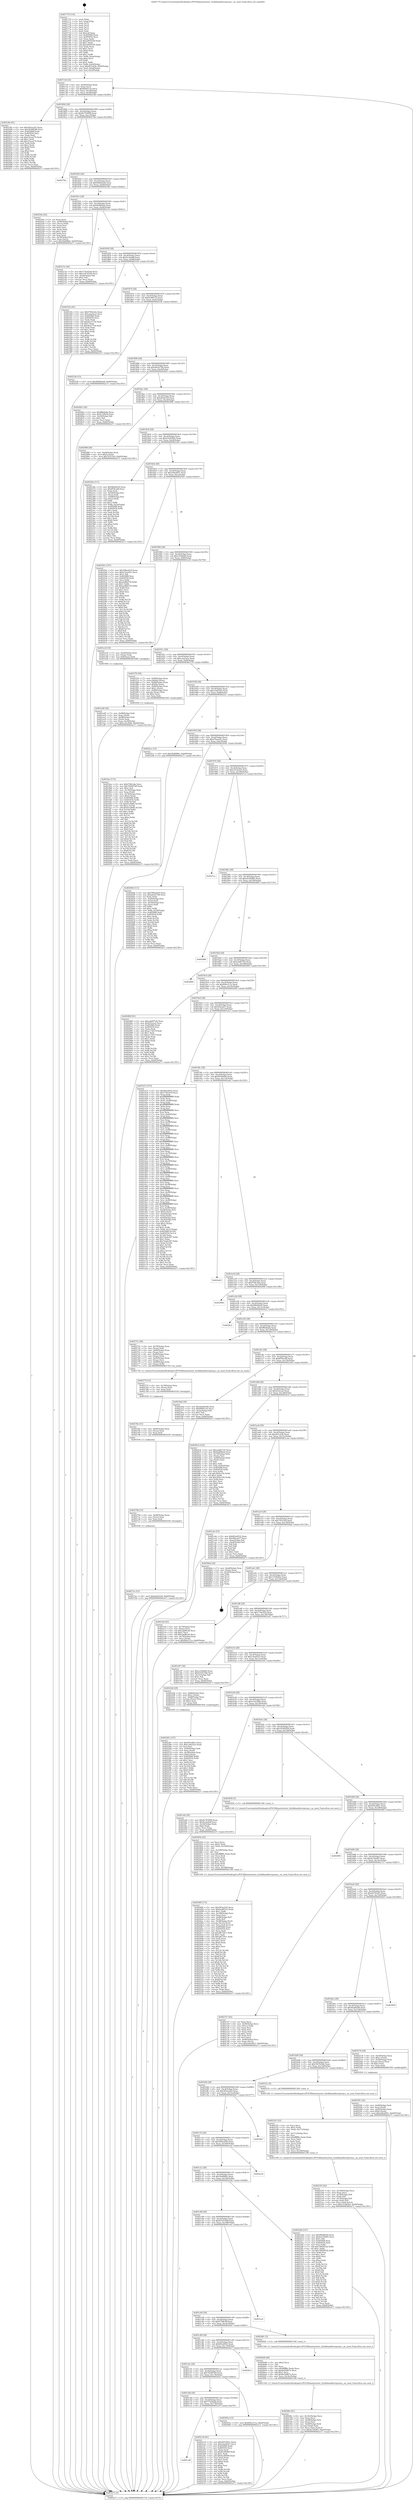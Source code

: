 digraph "0x401770" {
  label = "0x401770 (/mnt/c/Users/mathe/Desktop/tcc/POCII/binaries/extr_h2olibhandlerreproxy.c_on_send_Final-ollvm.out::main(0))"
  labelloc = "t"
  node[shape=record]

  Entry [label="",width=0.3,height=0.3,shape=circle,fillcolor=black,style=filled]
  "0x4017e4" [label="{
     0x4017e4 [32]\l
     | [instrs]\l
     &nbsp;&nbsp;0x4017e4 \<+6\>: mov -0xb0(%rbp),%eax\l
     &nbsp;&nbsp;0x4017ea \<+2\>: mov %eax,%ecx\l
     &nbsp;&nbsp;0x4017ec \<+6\>: sub $0x80b01cf2,%ecx\l
     &nbsp;&nbsp;0x4017f2 \<+6\>: mov %eax,-0xc4(%rbp)\l
     &nbsp;&nbsp;0x4017f8 \<+6\>: mov %ecx,-0xc8(%rbp)\l
     &nbsp;&nbsp;0x4017fe \<+6\>: je 00000000004023fb \<main+0xc8b\>\l
  }"]
  "0x4023fb" [label="{
     0x4023fb [91]\l
     | [instrs]\l
     &nbsp;&nbsp;0x4023fb \<+5\>: mov $0x583ea2d3,%eax\l
     &nbsp;&nbsp;0x402400 \<+5\>: mov $0x30268206,%ecx\l
     &nbsp;&nbsp;0x402405 \<+7\>: mov 0x405068,%edx\l
     &nbsp;&nbsp;0x40240c \<+7\>: mov 0x405054,%esi\l
     &nbsp;&nbsp;0x402413 \<+2\>: mov %edx,%edi\l
     &nbsp;&nbsp;0x402415 \<+6\>: sub $0x33cea270,%edi\l
     &nbsp;&nbsp;0x40241b \<+3\>: sub $0x1,%edi\l
     &nbsp;&nbsp;0x40241e \<+6\>: add $0x33cea270,%edi\l
     &nbsp;&nbsp;0x402424 \<+3\>: imul %edi,%edx\l
     &nbsp;&nbsp;0x402427 \<+3\>: and $0x1,%edx\l
     &nbsp;&nbsp;0x40242a \<+3\>: cmp $0x0,%edx\l
     &nbsp;&nbsp;0x40242d \<+4\>: sete %r8b\l
     &nbsp;&nbsp;0x402431 \<+3\>: cmp $0xa,%esi\l
     &nbsp;&nbsp;0x402434 \<+4\>: setl %r9b\l
     &nbsp;&nbsp;0x402438 \<+3\>: mov %r8b,%r10b\l
     &nbsp;&nbsp;0x40243b \<+3\>: and %r9b,%r10b\l
     &nbsp;&nbsp;0x40243e \<+3\>: xor %r9b,%r8b\l
     &nbsp;&nbsp;0x402441 \<+3\>: or %r8b,%r10b\l
     &nbsp;&nbsp;0x402444 \<+4\>: test $0x1,%r10b\l
     &nbsp;&nbsp;0x402448 \<+3\>: cmovne %ecx,%eax\l
     &nbsp;&nbsp;0x40244b \<+6\>: mov %eax,-0xb0(%rbp)\l
     &nbsp;&nbsp;0x402451 \<+5\>: jmp 0000000000402a71 \<main+0x1301\>\l
  }"]
  "0x401804" [label="{
     0x401804 [28]\l
     | [instrs]\l
     &nbsp;&nbsp;0x401804 \<+5\>: jmp 0000000000401809 \<main+0x99\>\l
     &nbsp;&nbsp;0x401809 \<+6\>: mov -0xc4(%rbp),%eax\l
     &nbsp;&nbsp;0x40180f \<+5\>: sub $0x8e793008,%eax\l
     &nbsp;&nbsp;0x401814 \<+6\>: mov %eax,-0xcc(%rbp)\l
     &nbsp;&nbsp;0x40181a \<+6\>: je 00000000004027bb \<main+0x104b\>\l
  }"]
  Exit [label="",width=0.3,height=0.3,shape=circle,fillcolor=black,style=filled,peripheries=2]
  "0x4027bb" [label="{
     0x4027bb\l
  }", style=dashed]
  "0x401820" [label="{
     0x401820 [28]\l
     | [instrs]\l
     &nbsp;&nbsp;0x401820 \<+5\>: jmp 0000000000401825 \<main+0xb5\>\l
     &nbsp;&nbsp;0x401825 \<+6\>: mov -0xc4(%rbp),%eax\l
     &nbsp;&nbsp;0x40182b \<+5\>: sub $0x90d04ed4,%eax\l
     &nbsp;&nbsp;0x401830 \<+6\>: mov %eax,-0xd0(%rbp)\l
     &nbsp;&nbsp;0x401836 \<+6\>: je 000000000040254a \<main+0xdda\>\l
  }"]
  "0x4027ac" [label="{
     0x4027ac [15]\l
     | [instrs]\l
     &nbsp;&nbsp;0x4027ac \<+10\>: movl $0xa6efe5e0,-0xb0(%rbp)\l
     &nbsp;&nbsp;0x4027b6 \<+5\>: jmp 0000000000402a71 \<main+0x1301\>\l
  }"]
  "0x40254a" [label="{
     0x40254a [42]\l
     | [instrs]\l
     &nbsp;&nbsp;0x40254a \<+2\>: xor %eax,%eax\l
     &nbsp;&nbsp;0x40254c \<+4\>: mov -0x58(%rbp),%rcx\l
     &nbsp;&nbsp;0x402550 \<+2\>: mov (%rcx),%edx\l
     &nbsp;&nbsp;0x402552 \<+2\>: mov %eax,%esi\l
     &nbsp;&nbsp;0x402554 \<+2\>: sub %edx,%esi\l
     &nbsp;&nbsp;0x402556 \<+2\>: mov %eax,%edx\l
     &nbsp;&nbsp;0x402558 \<+3\>: sub $0x1,%edx\l
     &nbsp;&nbsp;0x40255b \<+2\>: add %edx,%esi\l
     &nbsp;&nbsp;0x40255d \<+2\>: sub %esi,%eax\l
     &nbsp;&nbsp;0x40255f \<+4\>: mov -0x58(%rbp),%rcx\l
     &nbsp;&nbsp;0x402563 \<+2\>: mov %eax,(%rcx)\l
     &nbsp;&nbsp;0x402565 \<+10\>: movl $0x5fa8080e,-0xb0(%rbp)\l
     &nbsp;&nbsp;0x40256f \<+5\>: jmp 0000000000402a71 \<main+0x1301\>\l
  }"]
  "0x40183c" [label="{
     0x40183c [28]\l
     | [instrs]\l
     &nbsp;&nbsp;0x40183c \<+5\>: jmp 0000000000401841 \<main+0xd1\>\l
     &nbsp;&nbsp;0x401841 \<+6\>: mov -0xc4(%rbp),%eax\l
     &nbsp;&nbsp;0x401847 \<+5\>: sub $0x9a9f0deb,%eax\l
     &nbsp;&nbsp;0x40184c \<+6\>: mov %eax,-0xd4(%rbp)\l
     &nbsp;&nbsp;0x401852 \<+6\>: je 000000000040213e \<main+0x9ce\>\l
  }"]
  "0x40279d" [label="{
     0x40279d [15]\l
     | [instrs]\l
     &nbsp;&nbsp;0x40279d \<+4\>: mov -0x48(%rbp),%rax\l
     &nbsp;&nbsp;0x4027a1 \<+3\>: mov (%rax),%rax\l
     &nbsp;&nbsp;0x4027a4 \<+3\>: mov %rax,%rdi\l
     &nbsp;&nbsp;0x4027a7 \<+5\>: call 0000000000401030 \<free@plt\>\l
     | [calls]\l
     &nbsp;&nbsp;0x401030 \{1\} (unknown)\l
  }"]
  "0x40213e" [label="{
     0x40213e [30]\l
     | [instrs]\l
     &nbsp;&nbsp;0x40213e \<+5\>: mov $0x7743d2dd,%eax\l
     &nbsp;&nbsp;0x402143 \<+5\>: mov $0x5567b544,%ecx\l
     &nbsp;&nbsp;0x402148 \<+3\>: mov -0x2b(%rbp),%dl\l
     &nbsp;&nbsp;0x40214b \<+3\>: test $0x1,%dl\l
     &nbsp;&nbsp;0x40214e \<+3\>: cmovne %ecx,%eax\l
     &nbsp;&nbsp;0x402151 \<+6\>: mov %eax,-0xb0(%rbp)\l
     &nbsp;&nbsp;0x402157 \<+5\>: jmp 0000000000402a71 \<main+0x1301\>\l
  }"]
  "0x401858" [label="{
     0x401858 [28]\l
     | [instrs]\l
     &nbsp;&nbsp;0x401858 \<+5\>: jmp 000000000040185d \<main+0xed\>\l
     &nbsp;&nbsp;0x40185d \<+6\>: mov -0xc4(%rbp),%eax\l
     &nbsp;&nbsp;0x401863 \<+5\>: sub $0x9cc6ab6f,%eax\l
     &nbsp;&nbsp;0x401868 \<+6\>: mov %eax,-0xd8(%rbp)\l
     &nbsp;&nbsp;0x40186e \<+6\>: je 0000000000401f1b \<main+0x7ab\>\l
  }"]
  "0x40278e" [label="{
     0x40278e [15]\l
     | [instrs]\l
     &nbsp;&nbsp;0x40278e \<+4\>: mov -0x60(%rbp),%rax\l
     &nbsp;&nbsp;0x402792 \<+3\>: mov (%rax),%rax\l
     &nbsp;&nbsp;0x402795 \<+3\>: mov %rax,%rdi\l
     &nbsp;&nbsp;0x402798 \<+5\>: call 0000000000401030 \<free@plt\>\l
     | [calls]\l
     &nbsp;&nbsp;0x401030 \{1\} (unknown)\l
  }"]
  "0x401f1b" [label="{
     0x401f1b [91]\l
     | [instrs]\l
     &nbsp;&nbsp;0x401f1b \<+5\>: mov $0xf748c2da,%eax\l
     &nbsp;&nbsp;0x401f20 \<+5\>: mov $0xcaaa5aca,%ecx\l
     &nbsp;&nbsp;0x401f25 \<+7\>: mov 0x405068,%edx\l
     &nbsp;&nbsp;0x401f2c \<+7\>: mov 0x405054,%esi\l
     &nbsp;&nbsp;0x401f33 \<+2\>: mov %edx,%edi\l
     &nbsp;&nbsp;0x401f35 \<+6\>: add $0xfdce1754,%edi\l
     &nbsp;&nbsp;0x401f3b \<+3\>: sub $0x1,%edi\l
     &nbsp;&nbsp;0x401f3e \<+6\>: sub $0xfdce1754,%edi\l
     &nbsp;&nbsp;0x401f44 \<+3\>: imul %edi,%edx\l
     &nbsp;&nbsp;0x401f47 \<+3\>: and $0x1,%edx\l
     &nbsp;&nbsp;0x401f4a \<+3\>: cmp $0x0,%edx\l
     &nbsp;&nbsp;0x401f4d \<+4\>: sete %r8b\l
     &nbsp;&nbsp;0x401f51 \<+3\>: cmp $0xa,%esi\l
     &nbsp;&nbsp;0x401f54 \<+4\>: setl %r9b\l
     &nbsp;&nbsp;0x401f58 \<+3\>: mov %r8b,%r10b\l
     &nbsp;&nbsp;0x401f5b \<+3\>: and %r9b,%r10b\l
     &nbsp;&nbsp;0x401f5e \<+3\>: xor %r9b,%r8b\l
     &nbsp;&nbsp;0x401f61 \<+3\>: or %r8b,%r10b\l
     &nbsp;&nbsp;0x401f64 \<+4\>: test $0x1,%r10b\l
     &nbsp;&nbsp;0x401f68 \<+3\>: cmovne %ecx,%eax\l
     &nbsp;&nbsp;0x401f6b \<+6\>: mov %eax,-0xb0(%rbp)\l
     &nbsp;&nbsp;0x401f71 \<+5\>: jmp 0000000000402a71 \<main+0x1301\>\l
  }"]
  "0x401874" [label="{
     0x401874 [28]\l
     | [instrs]\l
     &nbsp;&nbsp;0x401874 \<+5\>: jmp 0000000000401879 \<main+0x109\>\l
     &nbsp;&nbsp;0x401879 \<+6\>: mov -0xc4(%rbp),%eax\l
     &nbsp;&nbsp;0x40187f \<+5\>: sub $0x9cdf0122,%eax\l
     &nbsp;&nbsp;0x401884 \<+6\>: mov %eax,-0xdc(%rbp)\l
     &nbsp;&nbsp;0x40188a \<+6\>: je 000000000040253b \<main+0xdcb\>\l
  }"]
  "0x40277f" [label="{
     0x40277f [15]\l
     | [instrs]\l
     &nbsp;&nbsp;0x40277f \<+4\>: mov -0x78(%rbp),%rax\l
     &nbsp;&nbsp;0x402783 \<+3\>: mov (%rax),%rax\l
     &nbsp;&nbsp;0x402786 \<+3\>: mov %rax,%rdi\l
     &nbsp;&nbsp;0x402789 \<+5\>: call 0000000000401030 \<free@plt\>\l
     | [calls]\l
     &nbsp;&nbsp;0x401030 \{1\} (unknown)\l
  }"]
  "0x40253b" [label="{
     0x40253b [15]\l
     | [instrs]\l
     &nbsp;&nbsp;0x40253b \<+10\>: movl $0x90d04ed4,-0xb0(%rbp)\l
     &nbsp;&nbsp;0x402545 \<+5\>: jmp 0000000000402a71 \<main+0x1301\>\l
  }"]
  "0x401890" [label="{
     0x401890 [28]\l
     | [instrs]\l
     &nbsp;&nbsp;0x401890 \<+5\>: jmp 0000000000401895 \<main+0x125\>\l
     &nbsp;&nbsp;0x401895 \<+6\>: mov -0xc4(%rbp),%eax\l
     &nbsp;&nbsp;0x40189b \<+5\>: sub $0xa0e42706,%eax\l
     &nbsp;&nbsp;0x4018a0 \<+6\>: mov %eax,-0xe0(%rbp)\l
     &nbsp;&nbsp;0x4018a6 \<+6\>: je 00000000004026b3 \<main+0xf43\>\l
  }"]
  "0x4026fe" [label="{
     0x4026fe [41]\l
     | [instrs]\l
     &nbsp;&nbsp;0x4026fe \<+6\>: mov -0x18c(%rbp),%ecx\l
     &nbsp;&nbsp;0x402704 \<+3\>: imul %eax,%ecx\l
     &nbsp;&nbsp;0x402707 \<+4\>: mov -0x48(%rbp),%rsi\l
     &nbsp;&nbsp;0x40270b \<+3\>: mov (%rsi),%rsi\l
     &nbsp;&nbsp;0x40270e \<+4\>: mov -0x40(%rbp),%rdi\l
     &nbsp;&nbsp;0x402712 \<+3\>: movslq (%rdi),%rdi\l
     &nbsp;&nbsp;0x402715 \<+3\>: mov %ecx,(%rsi,%rdi,4)\l
     &nbsp;&nbsp;0x402718 \<+10\>: movl $0x4a35bf63,-0xb0(%rbp)\l
     &nbsp;&nbsp;0x402722 \<+5\>: jmp 0000000000402a71 \<main+0x1301\>\l
  }"]
  "0x4026b3" [label="{
     0x4026b3 [30]\l
     | [instrs]\l
     &nbsp;&nbsp;0x4026b3 \<+5\>: mov $0xff6d4a8a,%eax\l
     &nbsp;&nbsp;0x4026b8 \<+5\>: mov $0x675ffe58,%ecx\l
     &nbsp;&nbsp;0x4026bd \<+3\>: mov -0x29(%rbp),%dl\l
     &nbsp;&nbsp;0x4026c0 \<+3\>: test $0x1,%dl\l
     &nbsp;&nbsp;0x4026c3 \<+3\>: cmovne %ecx,%eax\l
     &nbsp;&nbsp;0x4026c6 \<+6\>: mov %eax,-0xb0(%rbp)\l
     &nbsp;&nbsp;0x4026cc \<+5\>: jmp 0000000000402a71 \<main+0x1301\>\l
  }"]
  "0x4018ac" [label="{
     0x4018ac [28]\l
     | [instrs]\l
     &nbsp;&nbsp;0x4018ac \<+5\>: jmp 00000000004018b1 \<main+0x141\>\l
     &nbsp;&nbsp;0x4018b1 \<+6\>: mov -0xc4(%rbp),%eax\l
     &nbsp;&nbsp;0x4018b7 \<+5\>: sub $0xa6efe5e0,%eax\l
     &nbsp;&nbsp;0x4018bc \<+6\>: mov %eax,-0xe4(%rbp)\l
     &nbsp;&nbsp;0x4018c2 \<+6\>: je 000000000040288f \<main+0x111f\>\l
  }"]
  "0x4026d6" [label="{
     0x4026d6 [40]\l
     | [instrs]\l
     &nbsp;&nbsp;0x4026d6 \<+5\>: mov $0x2,%ecx\l
     &nbsp;&nbsp;0x4026db \<+1\>: cltd\l
     &nbsp;&nbsp;0x4026dc \<+2\>: idiv %ecx\l
     &nbsp;&nbsp;0x4026de \<+6\>: imul $0xfffffffe,%edx,%ecx\l
     &nbsp;&nbsp;0x4026e4 \<+6\>: sub $0x8e5b867e,%ecx\l
     &nbsp;&nbsp;0x4026ea \<+3\>: add $0x1,%ecx\l
     &nbsp;&nbsp;0x4026ed \<+6\>: add $0x8e5b867e,%ecx\l
     &nbsp;&nbsp;0x4026f3 \<+6\>: mov %ecx,-0x18c(%rbp)\l
     &nbsp;&nbsp;0x4026f9 \<+5\>: call 0000000000401160 \<next_i\>\l
     | [calls]\l
     &nbsp;&nbsp;0x401160 \{1\} (/mnt/c/Users/mathe/Desktop/tcc/POCII/binaries/extr_h2olibhandlerreproxy.c_on_send_Final-ollvm.out::next_i)\l
  }"]
  "0x40288f" [label="{
     0x40288f [28]\l
     | [instrs]\l
     &nbsp;&nbsp;0x40288f \<+7\>: mov -0xa8(%rbp),%rax\l
     &nbsp;&nbsp;0x402896 \<+6\>: movl $0x0,(%rax)\l
     &nbsp;&nbsp;0x40289c \<+10\>: movl $0x74515e0,-0xb0(%rbp)\l
     &nbsp;&nbsp;0x4028a6 \<+5\>: jmp 0000000000402a71 \<main+0x1301\>\l
  }"]
  "0x4018c8" [label="{
     0x4018c8 [28]\l
     | [instrs]\l
     &nbsp;&nbsp;0x4018c8 \<+5\>: jmp 00000000004018cd \<main+0x15d\>\l
     &nbsp;&nbsp;0x4018cd \<+6\>: mov -0xc4(%rbp),%eax\l
     &nbsp;&nbsp;0x4018d3 \<+5\>: sub $0xb1b50495,%eax\l
     &nbsp;&nbsp;0x4018d8 \<+6\>: mov %eax,-0xe8(%rbp)\l
     &nbsp;&nbsp;0x4018de \<+6\>: je 000000000040236e \<main+0xbfe\>\l
  }"]
  "0x402591" [label="{
     0x402591 [32]\l
     | [instrs]\l
     &nbsp;&nbsp;0x402591 \<+4\>: mov -0x48(%rbp),%rdi\l
     &nbsp;&nbsp;0x402595 \<+3\>: mov %rax,(%rdi)\l
     &nbsp;&nbsp;0x402598 \<+4\>: mov -0x40(%rbp),%rax\l
     &nbsp;&nbsp;0x40259c \<+6\>: movl $0x0,(%rax)\l
     &nbsp;&nbsp;0x4025a2 \<+10\>: movl $0xc04ed051,-0xb0(%rbp)\l
     &nbsp;&nbsp;0x4025ac \<+5\>: jmp 0000000000402a71 \<main+0x1301\>\l
  }"]
  "0x40236e" [label="{
     0x40236e [111]\l
     | [instrs]\l
     &nbsp;&nbsp;0x40236e \<+5\>: mov $0xf9b40b29,%eax\l
     &nbsp;&nbsp;0x402373 \<+5\>: mov $0xff78ce48,%ecx\l
     &nbsp;&nbsp;0x402378 \<+2\>: xor %edx,%edx\l
     &nbsp;&nbsp;0x40237a \<+4\>: mov -0x58(%rbp),%rsi\l
     &nbsp;&nbsp;0x40237e \<+2\>: mov (%rsi),%edi\l
     &nbsp;&nbsp;0x402380 \<+4\>: mov -0x68(%rbp),%rsi\l
     &nbsp;&nbsp;0x402384 \<+2\>: cmp (%rsi),%edi\l
     &nbsp;&nbsp;0x402386 \<+4\>: setl %r8b\l
     &nbsp;&nbsp;0x40238a \<+4\>: and $0x1,%r8b\l
     &nbsp;&nbsp;0x40238e \<+4\>: mov %r8b,-0x2a(%rbp)\l
     &nbsp;&nbsp;0x402392 \<+7\>: mov 0x405068,%edi\l
     &nbsp;&nbsp;0x402399 \<+8\>: mov 0x405054,%r9d\l
     &nbsp;&nbsp;0x4023a1 \<+3\>: sub $0x1,%edx\l
     &nbsp;&nbsp;0x4023a4 \<+3\>: mov %edi,%r10d\l
     &nbsp;&nbsp;0x4023a7 \<+3\>: add %edx,%r10d\l
     &nbsp;&nbsp;0x4023aa \<+4\>: imul %r10d,%edi\l
     &nbsp;&nbsp;0x4023ae \<+3\>: and $0x1,%edi\l
     &nbsp;&nbsp;0x4023b1 \<+3\>: cmp $0x0,%edi\l
     &nbsp;&nbsp;0x4023b4 \<+4\>: sete %r8b\l
     &nbsp;&nbsp;0x4023b8 \<+4\>: cmp $0xa,%r9d\l
     &nbsp;&nbsp;0x4023bc \<+4\>: setl %r11b\l
     &nbsp;&nbsp;0x4023c0 \<+3\>: mov %r8b,%bl\l
     &nbsp;&nbsp;0x4023c3 \<+3\>: and %r11b,%bl\l
     &nbsp;&nbsp;0x4023c6 \<+3\>: xor %r11b,%r8b\l
     &nbsp;&nbsp;0x4023c9 \<+3\>: or %r8b,%bl\l
     &nbsp;&nbsp;0x4023cc \<+3\>: test $0x1,%bl\l
     &nbsp;&nbsp;0x4023cf \<+3\>: cmovne %ecx,%eax\l
     &nbsp;&nbsp;0x4023d2 \<+6\>: mov %eax,-0xb0(%rbp)\l
     &nbsp;&nbsp;0x4023d8 \<+5\>: jmp 0000000000402a71 \<main+0x1301\>\l
  }"]
  "0x4018e4" [label="{
     0x4018e4 [28]\l
     | [instrs]\l
     &nbsp;&nbsp;0x4018e4 \<+5\>: jmp 00000000004018e9 \<main+0x179\>\l
     &nbsp;&nbsp;0x4018e9 \<+6\>: mov -0xc4(%rbp),%eax\l
     &nbsp;&nbsp;0x4018ef \<+5\>: sub $0xc04ed051,%eax\l
     &nbsp;&nbsp;0x4018f4 \<+6\>: mov %eax,-0xec(%rbp)\l
     &nbsp;&nbsp;0x4018fa \<+6\>: je 00000000004025b1 \<main+0xe41\>\l
  }"]
  "0x40248f" [label="{
     0x40248f [172]\l
     | [instrs]\l
     &nbsp;&nbsp;0x40248f \<+5\>: mov $0x583ea2d3,%ecx\l
     &nbsp;&nbsp;0x402494 \<+5\>: mov $0x9cdf0122,%edx\l
     &nbsp;&nbsp;0x402499 \<+3\>: mov $0x1,%r8b\l
     &nbsp;&nbsp;0x40249c \<+6\>: mov -0x188(%rbp),%esi\l
     &nbsp;&nbsp;0x4024a2 \<+3\>: imul %eax,%esi\l
     &nbsp;&nbsp;0x4024a5 \<+4\>: mov -0x60(%rbp),%r9\l
     &nbsp;&nbsp;0x4024a9 \<+3\>: mov (%r9),%r9\l
     &nbsp;&nbsp;0x4024ac \<+4\>: mov -0x58(%rbp),%r10\l
     &nbsp;&nbsp;0x4024b0 \<+3\>: movslq (%r10),%r10\l
     &nbsp;&nbsp;0x4024b3 \<+4\>: mov %esi,(%r9,%r10,4)\l
     &nbsp;&nbsp;0x4024b7 \<+7\>: mov 0x405068,%eax\l
     &nbsp;&nbsp;0x4024be \<+7\>: mov 0x405054,%esi\l
     &nbsp;&nbsp;0x4024c5 \<+2\>: mov %eax,%edi\l
     &nbsp;&nbsp;0x4024c7 \<+6\>: sub $0xaf6720c1,%edi\l
     &nbsp;&nbsp;0x4024cd \<+3\>: sub $0x1,%edi\l
     &nbsp;&nbsp;0x4024d0 \<+6\>: add $0xaf6720c1,%edi\l
     &nbsp;&nbsp;0x4024d6 \<+3\>: imul %edi,%eax\l
     &nbsp;&nbsp;0x4024d9 \<+3\>: and $0x1,%eax\l
     &nbsp;&nbsp;0x4024dc \<+3\>: cmp $0x0,%eax\l
     &nbsp;&nbsp;0x4024df \<+4\>: sete %r11b\l
     &nbsp;&nbsp;0x4024e3 \<+3\>: cmp $0xa,%esi\l
     &nbsp;&nbsp;0x4024e6 \<+3\>: setl %bl\l
     &nbsp;&nbsp;0x4024e9 \<+3\>: mov %r11b,%r14b\l
     &nbsp;&nbsp;0x4024ec \<+4\>: xor $0xff,%r14b\l
     &nbsp;&nbsp;0x4024f0 \<+3\>: mov %bl,%r15b\l
     &nbsp;&nbsp;0x4024f3 \<+4\>: xor $0xff,%r15b\l
     &nbsp;&nbsp;0x4024f7 \<+4\>: xor $0x0,%r8b\l
     &nbsp;&nbsp;0x4024fb \<+3\>: mov %r14b,%r12b\l
     &nbsp;&nbsp;0x4024fe \<+4\>: and $0x0,%r12b\l
     &nbsp;&nbsp;0x402502 \<+3\>: and %r8b,%r11b\l
     &nbsp;&nbsp;0x402505 \<+3\>: mov %r15b,%r13b\l
     &nbsp;&nbsp;0x402508 \<+4\>: and $0x0,%r13b\l
     &nbsp;&nbsp;0x40250c \<+3\>: and %r8b,%bl\l
     &nbsp;&nbsp;0x40250f \<+3\>: or %r11b,%r12b\l
     &nbsp;&nbsp;0x402512 \<+3\>: or %bl,%r13b\l
     &nbsp;&nbsp;0x402515 \<+3\>: xor %r13b,%r12b\l
     &nbsp;&nbsp;0x402518 \<+3\>: or %r15b,%r14b\l
     &nbsp;&nbsp;0x40251b \<+4\>: xor $0xff,%r14b\l
     &nbsp;&nbsp;0x40251f \<+4\>: or $0x0,%r8b\l
     &nbsp;&nbsp;0x402523 \<+3\>: and %r8b,%r14b\l
     &nbsp;&nbsp;0x402526 \<+3\>: or %r14b,%r12b\l
     &nbsp;&nbsp;0x402529 \<+4\>: test $0x1,%r12b\l
     &nbsp;&nbsp;0x40252d \<+3\>: cmovne %edx,%ecx\l
     &nbsp;&nbsp;0x402530 \<+6\>: mov %ecx,-0xb0(%rbp)\l
     &nbsp;&nbsp;0x402536 \<+5\>: jmp 0000000000402a71 \<main+0x1301\>\l
  }"]
  "0x4025b1" [label="{
     0x4025b1 [147]\l
     | [instrs]\l
     &nbsp;&nbsp;0x4025b1 \<+5\>: mov $0x599ea430,%eax\l
     &nbsp;&nbsp;0x4025b6 \<+5\>: mov $0xd7bee93c,%ecx\l
     &nbsp;&nbsp;0x4025bb \<+2\>: mov $0x1,%dl\l
     &nbsp;&nbsp;0x4025bd \<+7\>: mov 0x405068,%esi\l
     &nbsp;&nbsp;0x4025c4 \<+7\>: mov 0x405054,%edi\l
     &nbsp;&nbsp;0x4025cb \<+3\>: mov %esi,%r8d\l
     &nbsp;&nbsp;0x4025ce \<+7\>: sub $0xa2d8b378,%r8d\l
     &nbsp;&nbsp;0x4025d5 \<+4\>: sub $0x1,%r8d\l
     &nbsp;&nbsp;0x4025d9 \<+7\>: add $0xa2d8b378,%r8d\l
     &nbsp;&nbsp;0x4025e0 \<+4\>: imul %r8d,%esi\l
     &nbsp;&nbsp;0x4025e4 \<+3\>: and $0x1,%esi\l
     &nbsp;&nbsp;0x4025e7 \<+3\>: cmp $0x0,%esi\l
     &nbsp;&nbsp;0x4025ea \<+4\>: sete %r9b\l
     &nbsp;&nbsp;0x4025ee \<+3\>: cmp $0xa,%edi\l
     &nbsp;&nbsp;0x4025f1 \<+4\>: setl %r10b\l
     &nbsp;&nbsp;0x4025f5 \<+3\>: mov %r9b,%r11b\l
     &nbsp;&nbsp;0x4025f8 \<+4\>: xor $0xff,%r11b\l
     &nbsp;&nbsp;0x4025fc \<+3\>: mov %r10b,%bl\l
     &nbsp;&nbsp;0x4025ff \<+3\>: xor $0xff,%bl\l
     &nbsp;&nbsp;0x402602 \<+3\>: xor $0x0,%dl\l
     &nbsp;&nbsp;0x402605 \<+3\>: mov %r11b,%r14b\l
     &nbsp;&nbsp;0x402608 \<+4\>: and $0x0,%r14b\l
     &nbsp;&nbsp;0x40260c \<+3\>: and %dl,%r9b\l
     &nbsp;&nbsp;0x40260f \<+3\>: mov %bl,%r15b\l
     &nbsp;&nbsp;0x402612 \<+4\>: and $0x0,%r15b\l
     &nbsp;&nbsp;0x402616 \<+3\>: and %dl,%r10b\l
     &nbsp;&nbsp;0x402619 \<+3\>: or %r9b,%r14b\l
     &nbsp;&nbsp;0x40261c \<+3\>: or %r10b,%r15b\l
     &nbsp;&nbsp;0x40261f \<+3\>: xor %r15b,%r14b\l
     &nbsp;&nbsp;0x402622 \<+3\>: or %bl,%r11b\l
     &nbsp;&nbsp;0x402625 \<+4\>: xor $0xff,%r11b\l
     &nbsp;&nbsp;0x402629 \<+3\>: or $0x0,%dl\l
     &nbsp;&nbsp;0x40262c \<+3\>: and %dl,%r11b\l
     &nbsp;&nbsp;0x40262f \<+3\>: or %r11b,%r14b\l
     &nbsp;&nbsp;0x402632 \<+4\>: test $0x1,%r14b\l
     &nbsp;&nbsp;0x402636 \<+3\>: cmovne %ecx,%eax\l
     &nbsp;&nbsp;0x402639 \<+6\>: mov %eax,-0xb0(%rbp)\l
     &nbsp;&nbsp;0x40263f \<+5\>: jmp 0000000000402a71 \<main+0x1301\>\l
  }"]
  "0x401900" [label="{
     0x401900 [28]\l
     | [instrs]\l
     &nbsp;&nbsp;0x401900 \<+5\>: jmp 0000000000401905 \<main+0x195\>\l
     &nbsp;&nbsp;0x401905 \<+6\>: mov -0xc4(%rbp),%eax\l
     &nbsp;&nbsp;0x40190b \<+5\>: sub $0xc256ddfd,%eax\l
     &nbsp;&nbsp;0x401910 \<+6\>: mov %eax,-0xf0(%rbp)\l
     &nbsp;&nbsp;0x401916 \<+6\>: je 0000000000401ec6 \<main+0x756\>\l
  }"]
  "0x40245b" [label="{
     0x40245b [52]\l
     | [instrs]\l
     &nbsp;&nbsp;0x40245b \<+2\>: xor %ecx,%ecx\l
     &nbsp;&nbsp;0x40245d \<+5\>: mov $0x2,%edx\l
     &nbsp;&nbsp;0x402462 \<+6\>: mov %edx,-0x184(%rbp)\l
     &nbsp;&nbsp;0x402468 \<+1\>: cltd\l
     &nbsp;&nbsp;0x402469 \<+6\>: mov -0x184(%rbp),%esi\l
     &nbsp;&nbsp;0x40246f \<+2\>: idiv %esi\l
     &nbsp;&nbsp;0x402471 \<+6\>: imul $0xfffffffe,%edx,%edx\l
     &nbsp;&nbsp;0x402477 \<+2\>: mov %ecx,%edi\l
     &nbsp;&nbsp;0x402479 \<+2\>: sub %edx,%edi\l
     &nbsp;&nbsp;0x40247b \<+2\>: mov %ecx,%edx\l
     &nbsp;&nbsp;0x40247d \<+3\>: sub $0x1,%edx\l
     &nbsp;&nbsp;0x402480 \<+2\>: add %edx,%edi\l
     &nbsp;&nbsp;0x402482 \<+2\>: sub %edi,%ecx\l
     &nbsp;&nbsp;0x402484 \<+6\>: mov %ecx,-0x188(%rbp)\l
     &nbsp;&nbsp;0x40248a \<+5\>: call 0000000000401160 \<next_i\>\l
     | [calls]\l
     &nbsp;&nbsp;0x401160 \{1\} (/mnt/c/Users/mathe/Desktop/tcc/POCII/binaries/extr_h2olibhandlerreproxy.c_on_send_Final-ollvm.out::next_i)\l
  }"]
  "0x401ec6" [label="{
     0x401ec6 [19]\l
     | [instrs]\l
     &nbsp;&nbsp;0x401ec6 \<+7\>: mov -0xa0(%rbp),%rax\l
     &nbsp;&nbsp;0x401ecd \<+3\>: mov (%rax),%rax\l
     &nbsp;&nbsp;0x401ed0 \<+4\>: mov 0x8(%rax),%rdi\l
     &nbsp;&nbsp;0x401ed4 \<+5\>: call 0000000000401060 \<atoi@plt\>\l
     | [calls]\l
     &nbsp;&nbsp;0x401060 \{1\} (unknown)\l
  }"]
  "0x40191c" [label="{
     0x40191c [28]\l
     | [instrs]\l
     &nbsp;&nbsp;0x40191c \<+5\>: jmp 0000000000401921 \<main+0x1b1\>\l
     &nbsp;&nbsp;0x401921 \<+6\>: mov -0xc4(%rbp),%eax\l
     &nbsp;&nbsp;0x401927 \<+5\>: sub $0xcaaa5aca,%eax\l
     &nbsp;&nbsp;0x40192c \<+6\>: mov %eax,-0xf4(%rbp)\l
     &nbsp;&nbsp;0x401932 \<+6\>: je 0000000000401f76 \<main+0x806\>\l
  }"]
  "0x402261" [label="{
     0x402261 [107]\l
     | [instrs]\l
     &nbsp;&nbsp;0x402261 \<+5\>: mov $0x405c842c,%ecx\l
     &nbsp;&nbsp;0x402266 \<+5\>: mov $0xccb625ee,%edx\l
     &nbsp;&nbsp;0x40226b \<+2\>: xor %esi,%esi\l
     &nbsp;&nbsp;0x40226d \<+4\>: mov -0x60(%rbp),%rdi\l
     &nbsp;&nbsp;0x402271 \<+3\>: mov %rax,(%rdi)\l
     &nbsp;&nbsp;0x402274 \<+4\>: mov -0x58(%rbp),%rax\l
     &nbsp;&nbsp;0x402278 \<+6\>: movl $0x0,(%rax)\l
     &nbsp;&nbsp;0x40227e \<+8\>: mov 0x405068,%r8d\l
     &nbsp;&nbsp;0x402286 \<+8\>: mov 0x405054,%r9d\l
     &nbsp;&nbsp;0x40228e \<+3\>: sub $0x1,%esi\l
     &nbsp;&nbsp;0x402291 \<+3\>: mov %r8d,%r10d\l
     &nbsp;&nbsp;0x402294 \<+3\>: add %esi,%r10d\l
     &nbsp;&nbsp;0x402297 \<+4\>: imul %r10d,%r8d\l
     &nbsp;&nbsp;0x40229b \<+4\>: and $0x1,%r8d\l
     &nbsp;&nbsp;0x40229f \<+4\>: cmp $0x0,%r8d\l
     &nbsp;&nbsp;0x4022a3 \<+4\>: sete %r11b\l
     &nbsp;&nbsp;0x4022a7 \<+4\>: cmp $0xa,%r9d\l
     &nbsp;&nbsp;0x4022ab \<+3\>: setl %bl\l
     &nbsp;&nbsp;0x4022ae \<+3\>: mov %r11b,%r14b\l
     &nbsp;&nbsp;0x4022b1 \<+3\>: and %bl,%r14b\l
     &nbsp;&nbsp;0x4022b4 \<+3\>: xor %bl,%r11b\l
     &nbsp;&nbsp;0x4022b7 \<+3\>: or %r11b,%r14b\l
     &nbsp;&nbsp;0x4022ba \<+4\>: test $0x1,%r14b\l
     &nbsp;&nbsp;0x4022be \<+3\>: cmovne %edx,%ecx\l
     &nbsp;&nbsp;0x4022c1 \<+6\>: mov %ecx,-0xb0(%rbp)\l
     &nbsp;&nbsp;0x4022c7 \<+5\>: jmp 0000000000402a71 \<main+0x1301\>\l
  }"]
  "0x401f76" [label="{
     0x401f76 [56]\l
     | [instrs]\l
     &nbsp;&nbsp;0x401f76 \<+7\>: mov -0x90(%rbp),%rax\l
     &nbsp;&nbsp;0x401f7d \<+7\>: movq $0x64,(%rax)\l
     &nbsp;&nbsp;0x401f84 \<+7\>: mov -0x88(%rbp),%rax\l
     &nbsp;&nbsp;0x401f8b \<+6\>: movl $0x64,(%rax)\l
     &nbsp;&nbsp;0x401f91 \<+4\>: mov -0x80(%rbp),%rax\l
     &nbsp;&nbsp;0x401f95 \<+6\>: movl $0x1,(%rax)\l
     &nbsp;&nbsp;0x401f9b \<+4\>: mov -0x80(%rbp),%rax\l
     &nbsp;&nbsp;0x401f9f \<+3\>: movslq (%rax),%rax\l
     &nbsp;&nbsp;0x401fa2 \<+4\>: shl $0x2,%rax\l
     &nbsp;&nbsp;0x401fa6 \<+3\>: mov %rax,%rdi\l
     &nbsp;&nbsp;0x401fa9 \<+5\>: call 0000000000401050 \<malloc@plt\>\l
     | [calls]\l
     &nbsp;&nbsp;0x401050 \{1\} (unknown)\l
  }"]
  "0x401938" [label="{
     0x401938 [28]\l
     | [instrs]\l
     &nbsp;&nbsp;0x401938 \<+5\>: jmp 000000000040193d \<main+0x1cd\>\l
     &nbsp;&nbsp;0x40193d \<+6\>: mov -0xc4(%rbp),%eax\l
     &nbsp;&nbsp;0x401943 \<+5\>: sub $0xccb625ee,%eax\l
     &nbsp;&nbsp;0x401948 \<+6\>: mov %eax,-0xf8(%rbp)\l
     &nbsp;&nbsp;0x40194e \<+6\>: je 00000000004022cc \<main+0xb5c\>\l
  }"]
  "0x401cd4" [label="{
     0x401cd4\l
  }", style=dashed]
  "0x4022cc" [label="{
     0x4022cc [15]\l
     | [instrs]\l
     &nbsp;&nbsp;0x4022cc \<+10\>: movl $0x5fa8080e,-0xb0(%rbp)\l
     &nbsp;&nbsp;0x4022d6 \<+5\>: jmp 0000000000402a71 \<main+0x1301\>\l
  }"]
  "0x401954" [label="{
     0x401954 [28]\l
     | [instrs]\l
     &nbsp;&nbsp;0x401954 \<+5\>: jmp 0000000000401959 \<main+0x1e9\>\l
     &nbsp;&nbsp;0x401959 \<+6\>: mov -0xc4(%rbp),%eax\l
     &nbsp;&nbsp;0x40195f \<+5\>: sub $0xd7bee93c,%eax\l
     &nbsp;&nbsp;0x401964 \<+6\>: mov %eax,-0xfc(%rbp)\l
     &nbsp;&nbsp;0x40196a \<+6\>: je 0000000000402644 \<main+0xed4\>\l
  }"]
  "0x4021e9" [label="{
     0x4021e9 [91]\l
     | [instrs]\l
     &nbsp;&nbsp;0x4021e9 \<+5\>: mov $0x405c842c,%eax\l
     &nbsp;&nbsp;0x4021ee \<+5\>: mov $0x1daa65e5,%ecx\l
     &nbsp;&nbsp;0x4021f3 \<+7\>: mov 0x405068,%edx\l
     &nbsp;&nbsp;0x4021fa \<+7\>: mov 0x405054,%esi\l
     &nbsp;&nbsp;0x402201 \<+2\>: mov %edx,%edi\l
     &nbsp;&nbsp;0x402203 \<+6\>: sub $0x8c2f6408,%edi\l
     &nbsp;&nbsp;0x402209 \<+3\>: sub $0x1,%edi\l
     &nbsp;&nbsp;0x40220c \<+6\>: add $0x8c2f6408,%edi\l
     &nbsp;&nbsp;0x402212 \<+3\>: imul %edi,%edx\l
     &nbsp;&nbsp;0x402215 \<+3\>: and $0x1,%edx\l
     &nbsp;&nbsp;0x402218 \<+3\>: cmp $0x0,%edx\l
     &nbsp;&nbsp;0x40221b \<+4\>: sete %r8b\l
     &nbsp;&nbsp;0x40221f \<+3\>: cmp $0xa,%esi\l
     &nbsp;&nbsp;0x402222 \<+4\>: setl %r9b\l
     &nbsp;&nbsp;0x402226 \<+3\>: mov %r8b,%r10b\l
     &nbsp;&nbsp;0x402229 \<+3\>: and %r9b,%r10b\l
     &nbsp;&nbsp;0x40222c \<+3\>: xor %r9b,%r8b\l
     &nbsp;&nbsp;0x40222f \<+3\>: or %r8b,%r10b\l
     &nbsp;&nbsp;0x402232 \<+4\>: test $0x1,%r10b\l
     &nbsp;&nbsp;0x402236 \<+3\>: cmovne %ecx,%eax\l
     &nbsp;&nbsp;0x402239 \<+6\>: mov %eax,-0xb0(%rbp)\l
     &nbsp;&nbsp;0x40223f \<+5\>: jmp 0000000000402a71 \<main+0x1301\>\l
  }"]
  "0x402644" [label="{
     0x402644 [111]\l
     | [instrs]\l
     &nbsp;&nbsp;0x402644 \<+5\>: mov $0x599ea430,%eax\l
     &nbsp;&nbsp;0x402649 \<+5\>: mov $0xa0e42706,%ecx\l
     &nbsp;&nbsp;0x40264e \<+2\>: xor %edx,%edx\l
     &nbsp;&nbsp;0x402650 \<+4\>: mov -0x40(%rbp),%rsi\l
     &nbsp;&nbsp;0x402654 \<+2\>: mov (%rsi),%edi\l
     &nbsp;&nbsp;0x402656 \<+4\>: mov -0x50(%rbp),%rsi\l
     &nbsp;&nbsp;0x40265a \<+2\>: cmp (%rsi),%edi\l
     &nbsp;&nbsp;0x40265c \<+4\>: setl %r8b\l
     &nbsp;&nbsp;0x402660 \<+4\>: and $0x1,%r8b\l
     &nbsp;&nbsp;0x402664 \<+4\>: mov %r8b,-0x29(%rbp)\l
     &nbsp;&nbsp;0x402668 \<+7\>: mov 0x405068,%edi\l
     &nbsp;&nbsp;0x40266f \<+8\>: mov 0x405054,%r9d\l
     &nbsp;&nbsp;0x402677 \<+3\>: sub $0x1,%edx\l
     &nbsp;&nbsp;0x40267a \<+3\>: mov %edi,%r10d\l
     &nbsp;&nbsp;0x40267d \<+3\>: add %edx,%r10d\l
     &nbsp;&nbsp;0x402680 \<+4\>: imul %r10d,%edi\l
     &nbsp;&nbsp;0x402684 \<+3\>: and $0x1,%edi\l
     &nbsp;&nbsp;0x402687 \<+3\>: cmp $0x0,%edi\l
     &nbsp;&nbsp;0x40268a \<+4\>: sete %r8b\l
     &nbsp;&nbsp;0x40268e \<+4\>: cmp $0xa,%r9d\l
     &nbsp;&nbsp;0x402692 \<+4\>: setl %r11b\l
     &nbsp;&nbsp;0x402696 \<+3\>: mov %r8b,%bl\l
     &nbsp;&nbsp;0x402699 \<+3\>: and %r11b,%bl\l
     &nbsp;&nbsp;0x40269c \<+3\>: xor %r11b,%r8b\l
     &nbsp;&nbsp;0x40269f \<+3\>: or %r8b,%bl\l
     &nbsp;&nbsp;0x4026a2 \<+3\>: test $0x1,%bl\l
     &nbsp;&nbsp;0x4026a5 \<+3\>: cmovne %ecx,%eax\l
     &nbsp;&nbsp;0x4026a8 \<+6\>: mov %eax,-0xb0(%rbp)\l
     &nbsp;&nbsp;0x4026ae \<+5\>: jmp 0000000000402a71 \<main+0x1301\>\l
  }"]
  "0x401970" [label="{
     0x401970 [28]\l
     | [instrs]\l
     &nbsp;&nbsp;0x401970 \<+5\>: jmp 0000000000401975 \<main+0x205\>\l
     &nbsp;&nbsp;0x401975 \<+6\>: mov -0xc4(%rbp),%eax\l
     &nbsp;&nbsp;0x40197b \<+5\>: sub $0xe553eea5,%eax\l
     &nbsp;&nbsp;0x401980 \<+6\>: mov %eax,-0x100(%rbp)\l
     &nbsp;&nbsp;0x401986 \<+6\>: je 00000000004027ca \<main+0x105a\>\l
  }"]
  "0x402195" [label="{
     0x402195 [42]\l
     | [instrs]\l
     &nbsp;&nbsp;0x402195 \<+6\>: mov -0x180(%rbp),%ecx\l
     &nbsp;&nbsp;0x40219b \<+3\>: imul %eax,%ecx\l
     &nbsp;&nbsp;0x40219e \<+4\>: mov -0x78(%rbp),%r8\l
     &nbsp;&nbsp;0x4021a2 \<+3\>: mov (%r8),%r8\l
     &nbsp;&nbsp;0x4021a5 \<+4\>: mov -0x70(%rbp),%r9\l
     &nbsp;&nbsp;0x4021a9 \<+3\>: movslq (%r9),%r9\l
     &nbsp;&nbsp;0x4021ac \<+4\>: mov %ecx,(%r8,%r9,4)\l
     &nbsp;&nbsp;0x4021b0 \<+10\>: movl $0x151962b2,-0xb0(%rbp)\l
     &nbsp;&nbsp;0x4021ba \<+5\>: jmp 0000000000402a71 \<main+0x1301\>\l
  }"]
  "0x4027ca" [label="{
     0x4027ca\l
  }", style=dashed]
  "0x40198c" [label="{
     0x40198c [28]\l
     | [instrs]\l
     &nbsp;&nbsp;0x40198c \<+5\>: jmp 0000000000401991 \<main+0x221\>\l
     &nbsp;&nbsp;0x401991 \<+6\>: mov -0xc4(%rbp),%eax\l
     &nbsp;&nbsp;0x401997 \<+5\>: sub $0xe6194d85,%eax\l
     &nbsp;&nbsp;0x40199c \<+6\>: mov %eax,-0x104(%rbp)\l
     &nbsp;&nbsp;0x4019a2 \<+6\>: je 0000000000402880 \<main+0x1110\>\l
  }"]
  "0x402161" [label="{
     0x402161 [52]\l
     | [instrs]\l
     &nbsp;&nbsp;0x402161 \<+2\>: xor %ecx,%ecx\l
     &nbsp;&nbsp;0x402163 \<+5\>: mov $0x2,%edx\l
     &nbsp;&nbsp;0x402168 \<+6\>: mov %edx,-0x17c(%rbp)\l
     &nbsp;&nbsp;0x40216e \<+1\>: cltd\l
     &nbsp;&nbsp;0x40216f \<+6\>: mov -0x17c(%rbp),%esi\l
     &nbsp;&nbsp;0x402175 \<+2\>: idiv %esi\l
     &nbsp;&nbsp;0x402177 \<+6\>: imul $0xfffffffe,%edx,%edx\l
     &nbsp;&nbsp;0x40217d \<+2\>: mov %ecx,%edi\l
     &nbsp;&nbsp;0x40217f \<+2\>: sub %edx,%edi\l
     &nbsp;&nbsp;0x402181 \<+2\>: mov %ecx,%edx\l
     &nbsp;&nbsp;0x402183 \<+3\>: sub $0x1,%edx\l
     &nbsp;&nbsp;0x402186 \<+2\>: add %edx,%edi\l
     &nbsp;&nbsp;0x402188 \<+2\>: sub %edi,%ecx\l
     &nbsp;&nbsp;0x40218a \<+6\>: mov %ecx,-0x180(%rbp)\l
     &nbsp;&nbsp;0x402190 \<+5\>: call 0000000000401160 \<next_i\>\l
     | [calls]\l
     &nbsp;&nbsp;0x401160 \{1\} (/mnt/c/Users/mathe/Desktop/tcc/POCII/binaries/extr_h2olibhandlerreproxy.c_on_send_Final-ollvm.out::next_i)\l
  }"]
  "0x402880" [label="{
     0x402880\l
  }", style=dashed]
  "0x4019a8" [label="{
     0x4019a8 [28]\l
     | [instrs]\l
     &nbsp;&nbsp;0x4019a8 \<+5\>: jmp 00000000004019ad \<main+0x23d\>\l
     &nbsp;&nbsp;0x4019ad \<+6\>: mov -0xc4(%rbp),%eax\l
     &nbsp;&nbsp;0x4019b3 \<+5\>: sub $0xeab857d5,%eax\l
     &nbsp;&nbsp;0x4019b8 \<+6\>: mov %eax,-0x108(%rbp)\l
     &nbsp;&nbsp;0x4019be \<+6\>: je 0000000000402960 \<main+0x11f0\>\l
  }"]
  "0x401cb8" [label="{
     0x401cb8 [28]\l
     | [instrs]\l
     &nbsp;&nbsp;0x401cb8 \<+5\>: jmp 0000000000401cbd \<main+0x54d\>\l
     &nbsp;&nbsp;0x401cbd \<+6\>: mov -0xc4(%rbp),%eax\l
     &nbsp;&nbsp;0x401cc3 \<+5\>: sub $0x7743d2dd,%eax\l
     &nbsp;&nbsp;0x401cc8 \<+6\>: mov %eax,-0x178(%rbp)\l
     &nbsp;&nbsp;0x401cce \<+6\>: je 00000000004021e9 \<main+0xa79\>\l
  }"]
  "0x402960" [label="{
     0x402960\l
  }", style=dashed]
  "0x4019c4" [label="{
     0x4019c4 [28]\l
     | [instrs]\l
     &nbsp;&nbsp;0x4019c4 \<+5\>: jmp 00000000004019c9 \<main+0x259\>\l
     &nbsp;&nbsp;0x4019c9 \<+6\>: mov -0xc4(%rbp),%eax\l
     &nbsp;&nbsp;0x4019cf \<+5\>: sub $0xf04e311a,%eax\l
     &nbsp;&nbsp;0x4019d4 \<+6\>: mov %eax,-0x10c(%rbp)\l
     &nbsp;&nbsp;0x4019da \<+6\>: je 0000000000402069 \<main+0x8f9\>\l
  }"]
  "0x40205a" [label="{
     0x40205a [15]\l
     | [instrs]\l
     &nbsp;&nbsp;0x40205a \<+10\>: movl $0xf04e311a,-0xb0(%rbp)\l
     &nbsp;&nbsp;0x402064 \<+5\>: jmp 0000000000402a71 \<main+0x1301\>\l
  }"]
  "0x402069" [label="{
     0x402069 [91]\l
     | [instrs]\l
     &nbsp;&nbsp;0x402069 \<+5\>: mov $0xeab857d5,%eax\l
     &nbsp;&nbsp;0x40206e \<+5\>: mov $0x452eca2,%ecx\l
     &nbsp;&nbsp;0x402073 \<+7\>: mov 0x405068,%edx\l
     &nbsp;&nbsp;0x40207a \<+7\>: mov 0x405054,%esi\l
     &nbsp;&nbsp;0x402081 \<+2\>: mov %edx,%edi\l
     &nbsp;&nbsp;0x402083 \<+6\>: add $0xac73b57f,%edi\l
     &nbsp;&nbsp;0x402089 \<+3\>: sub $0x1,%edi\l
     &nbsp;&nbsp;0x40208c \<+6\>: sub $0xac73b57f,%edi\l
     &nbsp;&nbsp;0x402092 \<+3\>: imul %edi,%edx\l
     &nbsp;&nbsp;0x402095 \<+3\>: and $0x1,%edx\l
     &nbsp;&nbsp;0x402098 \<+3\>: cmp $0x0,%edx\l
     &nbsp;&nbsp;0x40209b \<+4\>: sete %r8b\l
     &nbsp;&nbsp;0x40209f \<+3\>: cmp $0xa,%esi\l
     &nbsp;&nbsp;0x4020a2 \<+4\>: setl %r9b\l
     &nbsp;&nbsp;0x4020a6 \<+3\>: mov %r8b,%r10b\l
     &nbsp;&nbsp;0x4020a9 \<+3\>: and %r9b,%r10b\l
     &nbsp;&nbsp;0x4020ac \<+3\>: xor %r9b,%r8b\l
     &nbsp;&nbsp;0x4020af \<+3\>: or %r8b,%r10b\l
     &nbsp;&nbsp;0x4020b2 \<+4\>: test $0x1,%r10b\l
     &nbsp;&nbsp;0x4020b6 \<+3\>: cmovne %ecx,%eax\l
     &nbsp;&nbsp;0x4020b9 \<+6\>: mov %eax,-0xb0(%rbp)\l
     &nbsp;&nbsp;0x4020bf \<+5\>: jmp 0000000000402a71 \<main+0x1301\>\l
  }"]
  "0x4019e0" [label="{
     0x4019e0 [28]\l
     | [instrs]\l
     &nbsp;&nbsp;0x4019e0 \<+5\>: jmp 00000000004019e5 \<main+0x275\>\l
     &nbsp;&nbsp;0x4019e5 \<+6\>: mov -0xc4(%rbp),%eax\l
     &nbsp;&nbsp;0x4019eb \<+5\>: sub $0xf28cad37,%eax\l
     &nbsp;&nbsp;0x4019f0 \<+6\>: mov %eax,-0x110(%rbp)\l
     &nbsp;&nbsp;0x4019f6 \<+6\>: je 0000000000401d13 \<main+0x5a3\>\l
  }"]
  "0x401c9c" [label="{
     0x401c9c [28]\l
     | [instrs]\l
     &nbsp;&nbsp;0x401c9c \<+5\>: jmp 0000000000401ca1 \<main+0x531\>\l
     &nbsp;&nbsp;0x401ca1 \<+6\>: mov -0xc4(%rbp),%eax\l
     &nbsp;&nbsp;0x401ca7 \<+5\>: sub $0x762907b9,%eax\l
     &nbsp;&nbsp;0x401cac \<+6\>: mov %eax,-0x174(%rbp)\l
     &nbsp;&nbsp;0x401cb2 \<+6\>: je 000000000040205a \<main+0x8ea\>\l
  }"]
  "0x401d13" [label="{
     0x401d13 [372]\l
     | [instrs]\l
     &nbsp;&nbsp;0x401d13 \<+5\>: mov $0x6f2a4932,%eax\l
     &nbsp;&nbsp;0x401d18 \<+5\>: mov $0x179a181f,%ecx\l
     &nbsp;&nbsp;0x401d1d \<+3\>: mov %rsp,%rdx\l
     &nbsp;&nbsp;0x401d20 \<+4\>: add $0xfffffffffffffff0,%rdx\l
     &nbsp;&nbsp;0x401d24 \<+3\>: mov %rdx,%rsp\l
     &nbsp;&nbsp;0x401d27 \<+7\>: mov %rdx,-0xa8(%rbp)\l
     &nbsp;&nbsp;0x401d2e \<+3\>: mov %rsp,%rdx\l
     &nbsp;&nbsp;0x401d31 \<+4\>: add $0xfffffffffffffff0,%rdx\l
     &nbsp;&nbsp;0x401d35 \<+3\>: mov %rdx,%rsp\l
     &nbsp;&nbsp;0x401d38 \<+3\>: mov %rsp,%rsi\l
     &nbsp;&nbsp;0x401d3b \<+4\>: add $0xfffffffffffffff0,%rsi\l
     &nbsp;&nbsp;0x401d3f \<+3\>: mov %rsi,%rsp\l
     &nbsp;&nbsp;0x401d42 \<+7\>: mov %rsi,-0xa0(%rbp)\l
     &nbsp;&nbsp;0x401d49 \<+3\>: mov %rsp,%rsi\l
     &nbsp;&nbsp;0x401d4c \<+4\>: add $0xfffffffffffffff0,%rsi\l
     &nbsp;&nbsp;0x401d50 \<+3\>: mov %rsi,%rsp\l
     &nbsp;&nbsp;0x401d53 \<+7\>: mov %rsi,-0x98(%rbp)\l
     &nbsp;&nbsp;0x401d5a \<+3\>: mov %rsp,%rsi\l
     &nbsp;&nbsp;0x401d5d \<+4\>: add $0xfffffffffffffff0,%rsi\l
     &nbsp;&nbsp;0x401d61 \<+3\>: mov %rsi,%rsp\l
     &nbsp;&nbsp;0x401d64 \<+7\>: mov %rsi,-0x90(%rbp)\l
     &nbsp;&nbsp;0x401d6b \<+3\>: mov %rsp,%rsi\l
     &nbsp;&nbsp;0x401d6e \<+4\>: add $0xfffffffffffffff0,%rsi\l
     &nbsp;&nbsp;0x401d72 \<+3\>: mov %rsi,%rsp\l
     &nbsp;&nbsp;0x401d75 \<+7\>: mov %rsi,-0x88(%rbp)\l
     &nbsp;&nbsp;0x401d7c \<+3\>: mov %rsp,%rsi\l
     &nbsp;&nbsp;0x401d7f \<+4\>: add $0xfffffffffffffff0,%rsi\l
     &nbsp;&nbsp;0x401d83 \<+3\>: mov %rsi,%rsp\l
     &nbsp;&nbsp;0x401d86 \<+4\>: mov %rsi,-0x80(%rbp)\l
     &nbsp;&nbsp;0x401d8a \<+3\>: mov %rsp,%rsi\l
     &nbsp;&nbsp;0x401d8d \<+4\>: add $0xfffffffffffffff0,%rsi\l
     &nbsp;&nbsp;0x401d91 \<+3\>: mov %rsi,%rsp\l
     &nbsp;&nbsp;0x401d94 \<+4\>: mov %rsi,-0x78(%rbp)\l
     &nbsp;&nbsp;0x401d98 \<+3\>: mov %rsp,%rsi\l
     &nbsp;&nbsp;0x401d9b \<+4\>: add $0xfffffffffffffff0,%rsi\l
     &nbsp;&nbsp;0x401d9f \<+3\>: mov %rsi,%rsp\l
     &nbsp;&nbsp;0x401da2 \<+4\>: mov %rsi,-0x70(%rbp)\l
     &nbsp;&nbsp;0x401da6 \<+3\>: mov %rsp,%rsi\l
     &nbsp;&nbsp;0x401da9 \<+4\>: add $0xfffffffffffffff0,%rsi\l
     &nbsp;&nbsp;0x401dad \<+3\>: mov %rsi,%rsp\l
     &nbsp;&nbsp;0x401db0 \<+4\>: mov %rsi,-0x68(%rbp)\l
     &nbsp;&nbsp;0x401db4 \<+3\>: mov %rsp,%rsi\l
     &nbsp;&nbsp;0x401db7 \<+4\>: add $0xfffffffffffffff0,%rsi\l
     &nbsp;&nbsp;0x401dbb \<+3\>: mov %rsi,%rsp\l
     &nbsp;&nbsp;0x401dbe \<+4\>: mov %rsi,-0x60(%rbp)\l
     &nbsp;&nbsp;0x401dc2 \<+3\>: mov %rsp,%rsi\l
     &nbsp;&nbsp;0x401dc5 \<+4\>: add $0xfffffffffffffff0,%rsi\l
     &nbsp;&nbsp;0x401dc9 \<+3\>: mov %rsi,%rsp\l
     &nbsp;&nbsp;0x401dcc \<+4\>: mov %rsi,-0x58(%rbp)\l
     &nbsp;&nbsp;0x401dd0 \<+3\>: mov %rsp,%rsi\l
     &nbsp;&nbsp;0x401dd3 \<+4\>: add $0xfffffffffffffff0,%rsi\l
     &nbsp;&nbsp;0x401dd7 \<+3\>: mov %rsi,%rsp\l
     &nbsp;&nbsp;0x401dda \<+4\>: mov %rsi,-0x50(%rbp)\l
     &nbsp;&nbsp;0x401dde \<+3\>: mov %rsp,%rsi\l
     &nbsp;&nbsp;0x401de1 \<+4\>: add $0xfffffffffffffff0,%rsi\l
     &nbsp;&nbsp;0x401de5 \<+3\>: mov %rsi,%rsp\l
     &nbsp;&nbsp;0x401de8 \<+4\>: mov %rsi,-0x48(%rbp)\l
     &nbsp;&nbsp;0x401dec \<+3\>: mov %rsp,%rsi\l
     &nbsp;&nbsp;0x401def \<+4\>: add $0xfffffffffffffff0,%rsi\l
     &nbsp;&nbsp;0x401df3 \<+3\>: mov %rsi,%rsp\l
     &nbsp;&nbsp;0x401df6 \<+4\>: mov %rsi,-0x40(%rbp)\l
     &nbsp;&nbsp;0x401dfa \<+7\>: mov -0xa8(%rbp),%rsi\l
     &nbsp;&nbsp;0x401e01 \<+6\>: movl $0x0,(%rsi)\l
     &nbsp;&nbsp;0x401e07 \<+6\>: mov -0xb4(%rbp),%edi\l
     &nbsp;&nbsp;0x401e0d \<+2\>: mov %edi,(%rdx)\l
     &nbsp;&nbsp;0x401e0f \<+7\>: mov -0xa0(%rbp),%rsi\l
     &nbsp;&nbsp;0x401e16 \<+7\>: mov -0xc0(%rbp),%r8\l
     &nbsp;&nbsp;0x401e1d \<+3\>: mov %r8,(%rsi)\l
     &nbsp;&nbsp;0x401e20 \<+3\>: cmpl $0x2,(%rdx)\l
     &nbsp;&nbsp;0x401e23 \<+4\>: setne %r9b\l
     &nbsp;&nbsp;0x401e27 \<+4\>: and $0x1,%r9b\l
     &nbsp;&nbsp;0x401e2b \<+4\>: mov %r9b,-0x31(%rbp)\l
     &nbsp;&nbsp;0x401e2f \<+8\>: mov 0x405068,%r10d\l
     &nbsp;&nbsp;0x401e37 \<+8\>: mov 0x405054,%r11d\l
     &nbsp;&nbsp;0x401e3f \<+3\>: mov %r10d,%ebx\l
     &nbsp;&nbsp;0x401e42 \<+6\>: add $0x7dade297,%ebx\l
     &nbsp;&nbsp;0x401e48 \<+3\>: sub $0x1,%ebx\l
     &nbsp;&nbsp;0x401e4b \<+6\>: sub $0x7dade297,%ebx\l
     &nbsp;&nbsp;0x401e51 \<+4\>: imul %ebx,%r10d\l
     &nbsp;&nbsp;0x401e55 \<+4\>: and $0x1,%r10d\l
     &nbsp;&nbsp;0x401e59 \<+4\>: cmp $0x0,%r10d\l
     &nbsp;&nbsp;0x401e5d \<+4\>: sete %r9b\l
     &nbsp;&nbsp;0x401e61 \<+4\>: cmp $0xa,%r11d\l
     &nbsp;&nbsp;0x401e65 \<+4\>: setl %r14b\l
     &nbsp;&nbsp;0x401e69 \<+3\>: mov %r9b,%r15b\l
     &nbsp;&nbsp;0x401e6c \<+3\>: and %r14b,%r15b\l
     &nbsp;&nbsp;0x401e6f \<+3\>: xor %r14b,%r9b\l
     &nbsp;&nbsp;0x401e72 \<+3\>: or %r9b,%r15b\l
     &nbsp;&nbsp;0x401e75 \<+4\>: test $0x1,%r15b\l
     &nbsp;&nbsp;0x401e79 \<+3\>: cmovne %ecx,%eax\l
     &nbsp;&nbsp;0x401e7c \<+6\>: mov %eax,-0xb0(%rbp)\l
     &nbsp;&nbsp;0x401e82 \<+5\>: jmp 0000000000402a71 \<main+0x1301\>\l
  }"]
  "0x4019fc" [label="{
     0x4019fc [28]\l
     | [instrs]\l
     &nbsp;&nbsp;0x4019fc \<+5\>: jmp 0000000000401a01 \<main+0x291\>\l
     &nbsp;&nbsp;0x401a01 \<+6\>: mov -0xc4(%rbp),%eax\l
     &nbsp;&nbsp;0x401a07 \<+5\>: sub $0xf618b49d,%eax\l
     &nbsp;&nbsp;0x401a0c \<+6\>: mov %eax,-0x114(%rbp)\l
     &nbsp;&nbsp;0x401a12 \<+6\>: je 0000000000402a62 \<main+0x12f2\>\l
  }"]
  "0x4028c3" [label="{
     0x4028c3\l
  }", style=dashed]
  "0x402a62" [label="{
     0x402a62\l
  }", style=dashed]
  "0x401a18" [label="{
     0x401a18 [28]\l
     | [instrs]\l
     &nbsp;&nbsp;0x401a18 \<+5\>: jmp 0000000000401a1d \<main+0x2ad\>\l
     &nbsp;&nbsp;0x401a1d \<+6\>: mov -0xc4(%rbp),%eax\l
     &nbsp;&nbsp;0x401a23 \<+5\>: sub $0xf748c2da,%eax\l
     &nbsp;&nbsp;0x401a28 \<+6\>: mov %eax,-0x118(%rbp)\l
     &nbsp;&nbsp;0x401a2e \<+6\>: je 0000000000402908 \<main+0x1198\>\l
  }"]
  "0x401c80" [label="{
     0x401c80 [28]\l
     | [instrs]\l
     &nbsp;&nbsp;0x401c80 \<+5\>: jmp 0000000000401c85 \<main+0x515\>\l
     &nbsp;&nbsp;0x401c85 \<+6\>: mov -0xc4(%rbp),%eax\l
     &nbsp;&nbsp;0x401c8b \<+5\>: sub $0x6f2a4932,%eax\l
     &nbsp;&nbsp;0x401c90 \<+6\>: mov %eax,-0x170(%rbp)\l
     &nbsp;&nbsp;0x401c96 \<+6\>: je 00000000004028c3 \<main+0x1153\>\l
  }"]
  "0x402908" [label="{
     0x402908\l
  }", style=dashed]
  "0x401a34" [label="{
     0x401a34 [28]\l
     | [instrs]\l
     &nbsp;&nbsp;0x401a34 \<+5\>: jmp 0000000000401a39 \<main+0x2c9\>\l
     &nbsp;&nbsp;0x401a39 \<+6\>: mov -0xc4(%rbp),%eax\l
     &nbsp;&nbsp;0x401a3f \<+5\>: sub $0xf9b40b29,%eax\l
     &nbsp;&nbsp;0x401a44 \<+6\>: mov %eax,-0x11c(%rbp)\l
     &nbsp;&nbsp;0x401a4a \<+6\>: je 00000000004029c2 \<main+0x1252\>\l
  }"]
  "0x4026d1" [label="{
     0x4026d1 [5]\l
     | [instrs]\l
     &nbsp;&nbsp;0x4026d1 \<+5\>: call 0000000000401160 \<next_i\>\l
     | [calls]\l
     &nbsp;&nbsp;0x401160 \{1\} (/mnt/c/Users/mathe/Desktop/tcc/POCII/binaries/extr_h2olibhandlerreproxy.c_on_send_Final-ollvm.out::next_i)\l
  }"]
  "0x4029c2" [label="{
     0x4029c2\l
  }", style=dashed]
  "0x401a50" [label="{
     0x401a50 [28]\l
     | [instrs]\l
     &nbsp;&nbsp;0x401a50 \<+5\>: jmp 0000000000401a55 \<main+0x2e5\>\l
     &nbsp;&nbsp;0x401a55 \<+6\>: mov -0xc4(%rbp),%eax\l
     &nbsp;&nbsp;0x401a5b \<+5\>: sub $0xff6d4a8a,%eax\l
     &nbsp;&nbsp;0x401a60 \<+6\>: mov %eax,-0x120(%rbp)\l
     &nbsp;&nbsp;0x401a66 \<+6\>: je 0000000000402751 \<main+0xfe1\>\l
  }"]
  "0x401c64" [label="{
     0x401c64 [28]\l
     | [instrs]\l
     &nbsp;&nbsp;0x401c64 \<+5\>: jmp 0000000000401c69 \<main+0x4f9\>\l
     &nbsp;&nbsp;0x401c69 \<+6\>: mov -0xc4(%rbp),%eax\l
     &nbsp;&nbsp;0x401c6f \<+5\>: sub $0x675ffe58,%eax\l
     &nbsp;&nbsp;0x401c74 \<+6\>: mov %eax,-0x16c(%rbp)\l
     &nbsp;&nbsp;0x401c7a \<+6\>: je 00000000004026d1 \<main+0xf61\>\l
  }"]
  "0x402751" [label="{
     0x402751 [46]\l
     | [instrs]\l
     &nbsp;&nbsp;0x402751 \<+4\>: mov -0x78(%rbp),%rax\l
     &nbsp;&nbsp;0x402755 \<+3\>: mov (%rax),%rdi\l
     &nbsp;&nbsp;0x402758 \<+4\>: mov -0x60(%rbp),%rax\l
     &nbsp;&nbsp;0x40275c \<+3\>: mov (%rax),%rsi\l
     &nbsp;&nbsp;0x40275f \<+4\>: mov -0x48(%rbp),%rax\l
     &nbsp;&nbsp;0x402763 \<+3\>: mov (%rax),%rdx\l
     &nbsp;&nbsp;0x402766 \<+7\>: mov -0x90(%rbp),%rax\l
     &nbsp;&nbsp;0x40276d \<+3\>: mov (%rax),%rcx\l
     &nbsp;&nbsp;0x402770 \<+7\>: mov -0x88(%rbp),%rax\l
     &nbsp;&nbsp;0x402777 \<+3\>: mov (%rax),%r8d\l
     &nbsp;&nbsp;0x40277a \<+5\>: call 0000000000401750 \<on_send\>\l
     | [calls]\l
     &nbsp;&nbsp;0x401750 \{1\} (/mnt/c/Users/mathe/Desktop/tcc/POCII/binaries/extr_h2olibhandlerreproxy.c_on_send_Final-ollvm.out::on_send)\l
  }"]
  "0x401a6c" [label="{
     0x401a6c [28]\l
     | [instrs]\l
     &nbsp;&nbsp;0x401a6c \<+5\>: jmp 0000000000401a71 \<main+0x301\>\l
     &nbsp;&nbsp;0x401a71 \<+6\>: mov -0xc4(%rbp),%eax\l
     &nbsp;&nbsp;0x401a77 \<+5\>: sub $0xff78ce48,%eax\l
     &nbsp;&nbsp;0x401a7c \<+6\>: mov %eax,-0x124(%rbp)\l
     &nbsp;&nbsp;0x401a82 \<+6\>: je 00000000004023dd \<main+0xc6d\>\l
  }"]
  "0x401ea5" [label="{
     0x401ea5\l
  }", style=dashed]
  "0x4023dd" [label="{
     0x4023dd [30]\l
     | [instrs]\l
     &nbsp;&nbsp;0x4023dd \<+5\>: mov $0x4da49c06,%eax\l
     &nbsp;&nbsp;0x4023e2 \<+5\>: mov $0x80b01cf2,%ecx\l
     &nbsp;&nbsp;0x4023e7 \<+3\>: mov -0x2a(%rbp),%dl\l
     &nbsp;&nbsp;0x4023ea \<+3\>: test $0x1,%dl\l
     &nbsp;&nbsp;0x4023ed \<+3\>: cmovne %ecx,%eax\l
     &nbsp;&nbsp;0x4023f0 \<+6\>: mov %eax,-0xb0(%rbp)\l
     &nbsp;&nbsp;0x4023f6 \<+5\>: jmp 0000000000402a71 \<main+0x1301\>\l
  }"]
  "0x401a88" [label="{
     0x401a88 [28]\l
     | [instrs]\l
     &nbsp;&nbsp;0x401a88 \<+5\>: jmp 0000000000401a8d \<main+0x31d\>\l
     &nbsp;&nbsp;0x401a8d \<+6\>: mov -0xc4(%rbp),%eax\l
     &nbsp;&nbsp;0x401a93 \<+5\>: sub $0x452eca2,%eax\l
     &nbsp;&nbsp;0x401a98 \<+6\>: mov %eax,-0x128(%rbp)\l
     &nbsp;&nbsp;0x401a9e \<+6\>: je 00000000004020c4 \<main+0x954\>\l
  }"]
  "0x401c48" [label="{
     0x401c48 [28]\l
     | [instrs]\l
     &nbsp;&nbsp;0x401c48 \<+5\>: jmp 0000000000401c4d \<main+0x4dd\>\l
     &nbsp;&nbsp;0x401c4d \<+6\>: mov -0xc4(%rbp),%eax\l
     &nbsp;&nbsp;0x401c53 \<+5\>: sub $0x631653b8,%eax\l
     &nbsp;&nbsp;0x401c58 \<+6\>: mov %eax,-0x168(%rbp)\l
     &nbsp;&nbsp;0x401c5e \<+6\>: je 0000000000401ea5 \<main+0x735\>\l
  }"]
  "0x4020c4" [label="{
     0x4020c4 [122]\l
     | [instrs]\l
     &nbsp;&nbsp;0x4020c4 \<+5\>: mov $0xeab857d5,%eax\l
     &nbsp;&nbsp;0x4020c9 \<+5\>: mov $0x9a9f0deb,%ecx\l
     &nbsp;&nbsp;0x4020ce \<+4\>: mov -0x70(%rbp),%rdx\l
     &nbsp;&nbsp;0x4020d2 \<+2\>: mov (%rdx),%esi\l
     &nbsp;&nbsp;0x4020d4 \<+4\>: mov -0x80(%rbp),%rdx\l
     &nbsp;&nbsp;0x4020d8 \<+2\>: cmp (%rdx),%esi\l
     &nbsp;&nbsp;0x4020da \<+4\>: setl %dil\l
     &nbsp;&nbsp;0x4020de \<+4\>: and $0x1,%dil\l
     &nbsp;&nbsp;0x4020e2 \<+4\>: mov %dil,-0x2b(%rbp)\l
     &nbsp;&nbsp;0x4020e6 \<+7\>: mov 0x405068,%esi\l
     &nbsp;&nbsp;0x4020ed \<+8\>: mov 0x405054,%r8d\l
     &nbsp;&nbsp;0x4020f5 \<+3\>: mov %esi,%r9d\l
     &nbsp;&nbsp;0x4020f8 \<+7\>: sub $0x305fc195,%r9d\l
     &nbsp;&nbsp;0x4020ff \<+4\>: sub $0x1,%r9d\l
     &nbsp;&nbsp;0x402103 \<+7\>: add $0x305fc195,%r9d\l
     &nbsp;&nbsp;0x40210a \<+4\>: imul %r9d,%esi\l
     &nbsp;&nbsp;0x40210e \<+3\>: and $0x1,%esi\l
     &nbsp;&nbsp;0x402111 \<+3\>: cmp $0x0,%esi\l
     &nbsp;&nbsp;0x402114 \<+4\>: sete %dil\l
     &nbsp;&nbsp;0x402118 \<+4\>: cmp $0xa,%r8d\l
     &nbsp;&nbsp;0x40211c \<+4\>: setl %r10b\l
     &nbsp;&nbsp;0x402120 \<+3\>: mov %dil,%r11b\l
     &nbsp;&nbsp;0x402123 \<+3\>: and %r10b,%r11b\l
     &nbsp;&nbsp;0x402126 \<+3\>: xor %r10b,%dil\l
     &nbsp;&nbsp;0x402129 \<+3\>: or %dil,%r11b\l
     &nbsp;&nbsp;0x40212c \<+4\>: test $0x1,%r11b\l
     &nbsp;&nbsp;0x402130 \<+3\>: cmovne %ecx,%eax\l
     &nbsp;&nbsp;0x402133 \<+6\>: mov %eax,-0xb0(%rbp)\l
     &nbsp;&nbsp;0x402139 \<+5\>: jmp 0000000000402a71 \<main+0x1301\>\l
  }"]
  "0x401aa4" [label="{
     0x401aa4 [28]\l
     | [instrs]\l
     &nbsp;&nbsp;0x401aa4 \<+5\>: jmp 0000000000401aa9 \<main+0x339\>\l
     &nbsp;&nbsp;0x401aa9 \<+6\>: mov -0xc4(%rbp),%eax\l
     &nbsp;&nbsp;0x401aaf \<+5\>: sub $0x461ed3b,%eax\l
     &nbsp;&nbsp;0x401ab4 \<+6\>: mov %eax,-0x12c(%rbp)\l
     &nbsp;&nbsp;0x401aba \<+6\>: je 0000000000401cde \<main+0x56e\>\l
  }"]
  "0x4022db" [label="{
     0x4022db [147]\l
     | [instrs]\l
     &nbsp;&nbsp;0x4022db \<+5\>: mov $0xf9b40b29,%eax\l
     &nbsp;&nbsp;0x4022e0 \<+5\>: mov $0xb1b50495,%ecx\l
     &nbsp;&nbsp;0x4022e5 \<+2\>: mov $0x1,%dl\l
     &nbsp;&nbsp;0x4022e7 \<+7\>: mov 0x405068,%esi\l
     &nbsp;&nbsp;0x4022ee \<+7\>: mov 0x405054,%edi\l
     &nbsp;&nbsp;0x4022f5 \<+3\>: mov %esi,%r8d\l
     &nbsp;&nbsp;0x4022f8 \<+7\>: add $0x7865855b,%r8d\l
     &nbsp;&nbsp;0x4022ff \<+4\>: sub $0x1,%r8d\l
     &nbsp;&nbsp;0x402303 \<+7\>: sub $0x7865855b,%r8d\l
     &nbsp;&nbsp;0x40230a \<+4\>: imul %r8d,%esi\l
     &nbsp;&nbsp;0x40230e \<+3\>: and $0x1,%esi\l
     &nbsp;&nbsp;0x402311 \<+3\>: cmp $0x0,%esi\l
     &nbsp;&nbsp;0x402314 \<+4\>: sete %r9b\l
     &nbsp;&nbsp;0x402318 \<+3\>: cmp $0xa,%edi\l
     &nbsp;&nbsp;0x40231b \<+4\>: setl %r10b\l
     &nbsp;&nbsp;0x40231f \<+3\>: mov %r9b,%r11b\l
     &nbsp;&nbsp;0x402322 \<+4\>: xor $0xff,%r11b\l
     &nbsp;&nbsp;0x402326 \<+3\>: mov %r10b,%bl\l
     &nbsp;&nbsp;0x402329 \<+3\>: xor $0xff,%bl\l
     &nbsp;&nbsp;0x40232c \<+3\>: xor $0x0,%dl\l
     &nbsp;&nbsp;0x40232f \<+3\>: mov %r11b,%r14b\l
     &nbsp;&nbsp;0x402332 \<+4\>: and $0x0,%r14b\l
     &nbsp;&nbsp;0x402336 \<+3\>: and %dl,%r9b\l
     &nbsp;&nbsp;0x402339 \<+3\>: mov %bl,%r15b\l
     &nbsp;&nbsp;0x40233c \<+4\>: and $0x0,%r15b\l
     &nbsp;&nbsp;0x402340 \<+3\>: and %dl,%r10b\l
     &nbsp;&nbsp;0x402343 \<+3\>: or %r9b,%r14b\l
     &nbsp;&nbsp;0x402346 \<+3\>: or %r10b,%r15b\l
     &nbsp;&nbsp;0x402349 \<+3\>: xor %r15b,%r14b\l
     &nbsp;&nbsp;0x40234c \<+3\>: or %bl,%r11b\l
     &nbsp;&nbsp;0x40234f \<+4\>: xor $0xff,%r11b\l
     &nbsp;&nbsp;0x402353 \<+3\>: or $0x0,%dl\l
     &nbsp;&nbsp;0x402356 \<+3\>: and %dl,%r11b\l
     &nbsp;&nbsp;0x402359 \<+3\>: or %r11b,%r14b\l
     &nbsp;&nbsp;0x40235c \<+4\>: test $0x1,%r14b\l
     &nbsp;&nbsp;0x402360 \<+3\>: cmovne %ecx,%eax\l
     &nbsp;&nbsp;0x402363 \<+6\>: mov %eax,-0xb0(%rbp)\l
     &nbsp;&nbsp;0x402369 \<+5\>: jmp 0000000000402a71 \<main+0x1301\>\l
  }"]
  "0x401cde" [label="{
     0x401cde [53]\l
     | [instrs]\l
     &nbsp;&nbsp;0x401cde \<+5\>: mov $0x6f2a4932,%eax\l
     &nbsp;&nbsp;0x401ce3 \<+5\>: mov $0xf28cad37,%ecx\l
     &nbsp;&nbsp;0x401ce8 \<+6\>: mov -0xaa(%rbp),%dl\l
     &nbsp;&nbsp;0x401cee \<+7\>: mov -0xa9(%rbp),%sil\l
     &nbsp;&nbsp;0x401cf5 \<+3\>: mov %dl,%dil\l
     &nbsp;&nbsp;0x401cf8 \<+3\>: and %sil,%dil\l
     &nbsp;&nbsp;0x401cfb \<+3\>: xor %sil,%dl\l
     &nbsp;&nbsp;0x401cfe \<+3\>: or %dl,%dil\l
     &nbsp;&nbsp;0x401d01 \<+4\>: test $0x1,%dil\l
     &nbsp;&nbsp;0x401d05 \<+3\>: cmovne %ecx,%eax\l
     &nbsp;&nbsp;0x401d08 \<+6\>: mov %eax,-0xb0(%rbp)\l
     &nbsp;&nbsp;0x401d0e \<+5\>: jmp 0000000000402a71 \<main+0x1301\>\l
  }"]
  "0x401ac0" [label="{
     0x401ac0 [28]\l
     | [instrs]\l
     &nbsp;&nbsp;0x401ac0 \<+5\>: jmp 0000000000401ac5 \<main+0x355\>\l
     &nbsp;&nbsp;0x401ac5 \<+6\>: mov -0xc4(%rbp),%eax\l
     &nbsp;&nbsp;0x401acb \<+5\>: sub $0x74515e0,%eax\l
     &nbsp;&nbsp;0x401ad0 \<+6\>: mov %eax,-0x130(%rbp)\l
     &nbsp;&nbsp;0x401ad6 \<+6\>: je 00000000004028ab \<main+0x113b\>\l
  }"]
  "0x402a71" [label="{
     0x402a71 [5]\l
     | [instrs]\l
     &nbsp;&nbsp;0x402a71 \<+5\>: jmp 00000000004017e4 \<main+0x74\>\l
  }"]
  "0x401770" [label="{
     0x401770 [116]\l
     | [instrs]\l
     &nbsp;&nbsp;0x401770 \<+1\>: push %rbp\l
     &nbsp;&nbsp;0x401771 \<+3\>: mov %rsp,%rbp\l
     &nbsp;&nbsp;0x401774 \<+2\>: push %r15\l
     &nbsp;&nbsp;0x401776 \<+2\>: push %r14\l
     &nbsp;&nbsp;0x401778 \<+2\>: push %r13\l
     &nbsp;&nbsp;0x40177a \<+2\>: push %r12\l
     &nbsp;&nbsp;0x40177c \<+1\>: push %rbx\l
     &nbsp;&nbsp;0x40177d \<+7\>: sub $0x1a8,%rsp\l
     &nbsp;&nbsp;0x401784 \<+7\>: mov 0x405068,%eax\l
     &nbsp;&nbsp;0x40178b \<+7\>: mov 0x405054,%ecx\l
     &nbsp;&nbsp;0x401792 \<+2\>: mov %eax,%edx\l
     &nbsp;&nbsp;0x401794 \<+6\>: sub $0xa093f1d9,%edx\l
     &nbsp;&nbsp;0x40179a \<+3\>: sub $0x1,%edx\l
     &nbsp;&nbsp;0x40179d \<+6\>: add $0xa093f1d9,%edx\l
     &nbsp;&nbsp;0x4017a3 \<+3\>: imul %edx,%eax\l
     &nbsp;&nbsp;0x4017a6 \<+3\>: and $0x1,%eax\l
     &nbsp;&nbsp;0x4017a9 \<+3\>: cmp $0x0,%eax\l
     &nbsp;&nbsp;0x4017ac \<+4\>: sete %r8b\l
     &nbsp;&nbsp;0x4017b0 \<+4\>: and $0x1,%r8b\l
     &nbsp;&nbsp;0x4017b4 \<+7\>: mov %r8b,-0xaa(%rbp)\l
     &nbsp;&nbsp;0x4017bb \<+3\>: cmp $0xa,%ecx\l
     &nbsp;&nbsp;0x4017be \<+4\>: setl %r8b\l
     &nbsp;&nbsp;0x4017c2 \<+4\>: and $0x1,%r8b\l
     &nbsp;&nbsp;0x4017c6 \<+7\>: mov %r8b,-0xa9(%rbp)\l
     &nbsp;&nbsp;0x4017cd \<+10\>: movl $0x461ed3b,-0xb0(%rbp)\l
     &nbsp;&nbsp;0x4017d7 \<+6\>: mov %edi,-0xb4(%rbp)\l
     &nbsp;&nbsp;0x4017dd \<+7\>: mov %rsi,-0xc0(%rbp)\l
  }"]
  "0x401c2c" [label="{
     0x401c2c [28]\l
     | [instrs]\l
     &nbsp;&nbsp;0x401c2c \<+5\>: jmp 0000000000401c31 \<main+0x4c1\>\l
     &nbsp;&nbsp;0x401c31 \<+6\>: mov -0xc4(%rbp),%eax\l
     &nbsp;&nbsp;0x401c37 \<+5\>: sub $0x5fa8080e,%eax\l
     &nbsp;&nbsp;0x401c3c \<+6\>: mov %eax,-0x164(%rbp)\l
     &nbsp;&nbsp;0x401c42 \<+6\>: je 00000000004022db \<main+0xb6b\>\l
  }"]
  "0x402a3d" [label="{
     0x402a3d\l
  }", style=dashed]
  "0x4028ab" [label="{
     0x4028ab [24]\l
     | [instrs]\l
     &nbsp;&nbsp;0x4028ab \<+7\>: mov -0xa8(%rbp),%rax\l
     &nbsp;&nbsp;0x4028b2 \<+2\>: mov (%rax),%eax\l
     &nbsp;&nbsp;0x4028b4 \<+4\>: lea -0x28(%rbp),%rsp\l
     &nbsp;&nbsp;0x4028b8 \<+1\>: pop %rbx\l
     &nbsp;&nbsp;0x4028b9 \<+2\>: pop %r12\l
     &nbsp;&nbsp;0x4028bb \<+2\>: pop %r13\l
     &nbsp;&nbsp;0x4028bd \<+2\>: pop %r14\l
     &nbsp;&nbsp;0x4028bf \<+2\>: pop %r15\l
     &nbsp;&nbsp;0x4028c1 \<+1\>: pop %rbp\l
     &nbsp;&nbsp;0x4028c2 \<+1\>: ret\l
  }"]
  "0x401adc" [label="{
     0x401adc [28]\l
     | [instrs]\l
     &nbsp;&nbsp;0x401adc \<+5\>: jmp 0000000000401ae1 \<main+0x371\>\l
     &nbsp;&nbsp;0x401ae1 \<+6\>: mov -0xc4(%rbp),%eax\l
     &nbsp;&nbsp;0x401ae7 \<+5\>: sub $0x151962b2,%eax\l
     &nbsp;&nbsp;0x401aec \<+6\>: mov %eax,-0x134(%rbp)\l
     &nbsp;&nbsp;0x401af2 \<+6\>: je 00000000004021bf \<main+0xa4f\>\l
  }"]
  "0x401c10" [label="{
     0x401c10 [28]\l
     | [instrs]\l
     &nbsp;&nbsp;0x401c10 \<+5\>: jmp 0000000000401c15 \<main+0x4a5\>\l
     &nbsp;&nbsp;0x401c15 \<+6\>: mov -0xc4(%rbp),%eax\l
     &nbsp;&nbsp;0x401c1b \<+5\>: sub $0x599ea430,%eax\l
     &nbsp;&nbsp;0x401c20 \<+6\>: mov %eax,-0x160(%rbp)\l
     &nbsp;&nbsp;0x401c26 \<+6\>: je 0000000000402a3d \<main+0x12cd\>\l
  }"]
  "0x4021bf" [label="{
     0x4021bf [42]\l
     | [instrs]\l
     &nbsp;&nbsp;0x4021bf \<+4\>: mov -0x70(%rbp),%rax\l
     &nbsp;&nbsp;0x4021c3 \<+2\>: mov (%rax),%ecx\l
     &nbsp;&nbsp;0x4021c5 \<+6\>: sub $0x5abf6ca9,%ecx\l
     &nbsp;&nbsp;0x4021cb \<+3\>: add $0x1,%ecx\l
     &nbsp;&nbsp;0x4021ce \<+6\>: add $0x5abf6ca9,%ecx\l
     &nbsp;&nbsp;0x4021d4 \<+4\>: mov -0x70(%rbp),%rax\l
     &nbsp;&nbsp;0x4021d8 \<+2\>: mov %ecx,(%rax)\l
     &nbsp;&nbsp;0x4021da \<+10\>: movl $0xf04e311a,-0xb0(%rbp)\l
     &nbsp;&nbsp;0x4021e4 \<+5\>: jmp 0000000000402a71 \<main+0x1301\>\l
  }"]
  "0x401af8" [label="{
     0x401af8 [28]\l
     | [instrs]\l
     &nbsp;&nbsp;0x401af8 \<+5\>: jmp 0000000000401afd \<main+0x38d\>\l
     &nbsp;&nbsp;0x401afd \<+6\>: mov -0xc4(%rbp),%eax\l
     &nbsp;&nbsp;0x401b03 \<+5\>: sub $0x179a181f,%eax\l
     &nbsp;&nbsp;0x401b08 \<+6\>: mov %eax,-0x138(%rbp)\l
     &nbsp;&nbsp;0x401b0e \<+6\>: je 0000000000401e87 \<main+0x717\>\l
  }"]
  "0x4029e7" [label="{
     0x4029e7\l
  }", style=dashed]
  "0x401e87" [label="{
     0x401e87 [30]\l
     | [instrs]\l
     &nbsp;&nbsp;0x401e87 \<+5\>: mov $0xc256ddfd,%eax\l
     &nbsp;&nbsp;0x401e8c \<+5\>: mov $0x631653b8,%ecx\l
     &nbsp;&nbsp;0x401e91 \<+3\>: mov -0x31(%rbp),%dl\l
     &nbsp;&nbsp;0x401e94 \<+3\>: test $0x1,%dl\l
     &nbsp;&nbsp;0x401e97 \<+3\>: cmovne %ecx,%eax\l
     &nbsp;&nbsp;0x401e9a \<+6\>: mov %eax,-0xb0(%rbp)\l
     &nbsp;&nbsp;0x401ea0 \<+5\>: jmp 0000000000402a71 \<main+0x1301\>\l
  }"]
  "0x401b14" [label="{
     0x401b14 [28]\l
     | [instrs]\l
     &nbsp;&nbsp;0x401b14 \<+5\>: jmp 0000000000401b19 \<main+0x3a9\>\l
     &nbsp;&nbsp;0x401b19 \<+6\>: mov -0xc4(%rbp),%eax\l
     &nbsp;&nbsp;0x401b1f \<+5\>: sub $0x1daa65e5,%eax\l
     &nbsp;&nbsp;0x401b24 \<+6\>: mov %eax,-0x13c(%rbp)\l
     &nbsp;&nbsp;0x401b2a \<+6\>: je 0000000000402244 \<main+0xad4\>\l
  }"]
  "0x401ed9" [label="{
     0x401ed9 [36]\l
     | [instrs]\l
     &nbsp;&nbsp;0x401ed9 \<+7\>: mov -0x98(%rbp),%rdi\l
     &nbsp;&nbsp;0x401ee0 \<+2\>: mov %eax,(%rdi)\l
     &nbsp;&nbsp;0x401ee2 \<+7\>: mov -0x98(%rbp),%rdi\l
     &nbsp;&nbsp;0x401ee9 \<+2\>: mov (%rdi),%eax\l
     &nbsp;&nbsp;0x401eeb \<+3\>: mov %eax,-0x30(%rbp)\l
     &nbsp;&nbsp;0x401eee \<+10\>: movl $0x1e4c269e,-0xb0(%rbp)\l
     &nbsp;&nbsp;0x401ef8 \<+5\>: jmp 0000000000402a71 \<main+0x1301\>\l
  }"]
  "0x401bf4" [label="{
     0x401bf4 [28]\l
     | [instrs]\l
     &nbsp;&nbsp;0x401bf4 \<+5\>: jmp 0000000000401bf9 \<main+0x489\>\l
     &nbsp;&nbsp;0x401bf9 \<+6\>: mov -0xc4(%rbp),%eax\l
     &nbsp;&nbsp;0x401bff \<+5\>: sub $0x583ea2d3,%eax\l
     &nbsp;&nbsp;0x401c04 \<+6\>: mov %eax,-0x15c(%rbp)\l
     &nbsp;&nbsp;0x401c0a \<+6\>: je 00000000004029e7 \<main+0x1277\>\l
  }"]
  "0x402244" [label="{
     0x402244 [29]\l
     | [instrs]\l
     &nbsp;&nbsp;0x402244 \<+4\>: mov -0x68(%rbp),%rax\l
     &nbsp;&nbsp;0x402248 \<+6\>: movl $0x1,(%rax)\l
     &nbsp;&nbsp;0x40224e \<+4\>: mov -0x68(%rbp),%rax\l
     &nbsp;&nbsp;0x402252 \<+3\>: movslq (%rax),%rax\l
     &nbsp;&nbsp;0x402255 \<+4\>: shl $0x2,%rax\l
     &nbsp;&nbsp;0x402259 \<+3\>: mov %rax,%rdi\l
     &nbsp;&nbsp;0x40225c \<+5\>: call 0000000000401050 \<malloc@plt\>\l
     | [calls]\l
     &nbsp;&nbsp;0x401050 \{1\} (unknown)\l
  }"]
  "0x401b30" [label="{
     0x401b30 [28]\l
     | [instrs]\l
     &nbsp;&nbsp;0x401b30 \<+5\>: jmp 0000000000401b35 \<main+0x3c5\>\l
     &nbsp;&nbsp;0x401b35 \<+6\>: mov -0xc4(%rbp),%eax\l
     &nbsp;&nbsp;0x401b3b \<+5\>: sub $0x1e4c269e,%eax\l
     &nbsp;&nbsp;0x401b40 \<+6\>: mov %eax,-0x140(%rbp)\l
     &nbsp;&nbsp;0x401b46 \<+6\>: je 0000000000401efd \<main+0x78d\>\l
  }"]
  "0x40215c" [label="{
     0x40215c [5]\l
     | [instrs]\l
     &nbsp;&nbsp;0x40215c \<+5\>: call 0000000000401160 \<next_i\>\l
     | [calls]\l
     &nbsp;&nbsp;0x401160 \{1\} (/mnt/c/Users/mathe/Desktop/tcc/POCII/binaries/extr_h2olibhandlerreproxy.c_on_send_Final-ollvm.out::next_i)\l
  }"]
  "0x401efd" [label="{
     0x401efd [30]\l
     | [instrs]\l
     &nbsp;&nbsp;0x401efd \<+5\>: mov $0x8e793008,%eax\l
     &nbsp;&nbsp;0x401f02 \<+5\>: mov $0x9cc6ab6f,%ecx\l
     &nbsp;&nbsp;0x401f07 \<+3\>: mov -0x30(%rbp),%edx\l
     &nbsp;&nbsp;0x401f0a \<+3\>: cmp $0x0,%edx\l
     &nbsp;&nbsp;0x401f0d \<+3\>: cmove %ecx,%eax\l
     &nbsp;&nbsp;0x401f10 \<+6\>: mov %eax,-0xb0(%rbp)\l
     &nbsp;&nbsp;0x401f16 \<+5\>: jmp 0000000000402a71 \<main+0x1301\>\l
  }"]
  "0x401b4c" [label="{
     0x401b4c [28]\l
     | [instrs]\l
     &nbsp;&nbsp;0x401b4c \<+5\>: jmp 0000000000401b51 \<main+0x3e1\>\l
     &nbsp;&nbsp;0x401b51 \<+6\>: mov -0xc4(%rbp),%eax\l
     &nbsp;&nbsp;0x401b57 \<+5\>: sub $0x30268206,%eax\l
     &nbsp;&nbsp;0x401b5c \<+6\>: mov %eax,-0x144(%rbp)\l
     &nbsp;&nbsp;0x401b62 \<+6\>: je 0000000000402456 \<main+0xce6\>\l
  }"]
  "0x401fae" [label="{
     0x401fae [172]\l
     | [instrs]\l
     &nbsp;&nbsp;0x401fae \<+5\>: mov $0xf748c2da,%ecx\l
     &nbsp;&nbsp;0x401fb3 \<+5\>: mov $0x762907b9,%edx\l
     &nbsp;&nbsp;0x401fb8 \<+3\>: mov $0x1,%sil\l
     &nbsp;&nbsp;0x401fbb \<+4\>: mov -0x78(%rbp),%rdi\l
     &nbsp;&nbsp;0x401fbf \<+3\>: mov %rax,(%rdi)\l
     &nbsp;&nbsp;0x401fc2 \<+4\>: mov -0x70(%rbp),%rax\l
     &nbsp;&nbsp;0x401fc6 \<+6\>: movl $0x0,(%rax)\l
     &nbsp;&nbsp;0x401fcc \<+8\>: mov 0x405068,%r8d\l
     &nbsp;&nbsp;0x401fd4 \<+8\>: mov 0x405054,%r9d\l
     &nbsp;&nbsp;0x401fdc \<+3\>: mov %r8d,%r10d\l
     &nbsp;&nbsp;0x401fdf \<+7\>: sub $0x91c0bff5,%r10d\l
     &nbsp;&nbsp;0x401fe6 \<+4\>: sub $0x1,%r10d\l
     &nbsp;&nbsp;0x401fea \<+7\>: add $0x91c0bff5,%r10d\l
     &nbsp;&nbsp;0x401ff1 \<+4\>: imul %r10d,%r8d\l
     &nbsp;&nbsp;0x401ff5 \<+4\>: and $0x1,%r8d\l
     &nbsp;&nbsp;0x401ff9 \<+4\>: cmp $0x0,%r8d\l
     &nbsp;&nbsp;0x401ffd \<+4\>: sete %r11b\l
     &nbsp;&nbsp;0x402001 \<+4\>: cmp $0xa,%r9d\l
     &nbsp;&nbsp;0x402005 \<+3\>: setl %bl\l
     &nbsp;&nbsp;0x402008 \<+3\>: mov %r11b,%r14b\l
     &nbsp;&nbsp;0x40200b \<+4\>: xor $0xff,%r14b\l
     &nbsp;&nbsp;0x40200f \<+3\>: mov %bl,%r15b\l
     &nbsp;&nbsp;0x402012 \<+4\>: xor $0xff,%r15b\l
     &nbsp;&nbsp;0x402016 \<+4\>: xor $0x0,%sil\l
     &nbsp;&nbsp;0x40201a \<+3\>: mov %r14b,%r12b\l
     &nbsp;&nbsp;0x40201d \<+4\>: and $0x0,%r12b\l
     &nbsp;&nbsp;0x402021 \<+3\>: and %sil,%r11b\l
     &nbsp;&nbsp;0x402024 \<+3\>: mov %r15b,%r13b\l
     &nbsp;&nbsp;0x402027 \<+4\>: and $0x0,%r13b\l
     &nbsp;&nbsp;0x40202b \<+3\>: and %sil,%bl\l
     &nbsp;&nbsp;0x40202e \<+3\>: or %r11b,%r12b\l
     &nbsp;&nbsp;0x402031 \<+3\>: or %bl,%r13b\l
     &nbsp;&nbsp;0x402034 \<+3\>: xor %r13b,%r12b\l
     &nbsp;&nbsp;0x402037 \<+3\>: or %r15b,%r14b\l
     &nbsp;&nbsp;0x40203a \<+4\>: xor $0xff,%r14b\l
     &nbsp;&nbsp;0x40203e \<+4\>: or $0x0,%sil\l
     &nbsp;&nbsp;0x402042 \<+3\>: and %sil,%r14b\l
     &nbsp;&nbsp;0x402045 \<+3\>: or %r14b,%r12b\l
     &nbsp;&nbsp;0x402048 \<+4\>: test $0x1,%r12b\l
     &nbsp;&nbsp;0x40204c \<+3\>: cmovne %edx,%ecx\l
     &nbsp;&nbsp;0x40204f \<+6\>: mov %ecx,-0xb0(%rbp)\l
     &nbsp;&nbsp;0x402055 \<+5\>: jmp 0000000000402a71 \<main+0x1301\>\l
  }"]
  "0x401bd8" [label="{
     0x401bd8 [28]\l
     | [instrs]\l
     &nbsp;&nbsp;0x401bd8 \<+5\>: jmp 0000000000401bdd \<main+0x46d\>\l
     &nbsp;&nbsp;0x401bdd \<+6\>: mov -0xc4(%rbp),%eax\l
     &nbsp;&nbsp;0x401be3 \<+5\>: sub $0x5567b544,%eax\l
     &nbsp;&nbsp;0x401be8 \<+6\>: mov %eax,-0x158(%rbp)\l
     &nbsp;&nbsp;0x401bee \<+6\>: je 000000000040215c \<main+0x9ec\>\l
  }"]
  "0x402456" [label="{
     0x402456 [5]\l
     | [instrs]\l
     &nbsp;&nbsp;0x402456 \<+5\>: call 0000000000401160 \<next_i\>\l
     | [calls]\l
     &nbsp;&nbsp;0x401160 \{1\} (/mnt/c/Users/mathe/Desktop/tcc/POCII/binaries/extr_h2olibhandlerreproxy.c_on_send_Final-ollvm.out::next_i)\l
  }"]
  "0x401b68" [label="{
     0x401b68 [28]\l
     | [instrs]\l
     &nbsp;&nbsp;0x401b68 \<+5\>: jmp 0000000000401b6d \<main+0x3fd\>\l
     &nbsp;&nbsp;0x401b6d \<+6\>: mov -0xc4(%rbp),%eax\l
     &nbsp;&nbsp;0x401b73 \<+5\>: sub $0x405c842c,%eax\l
     &nbsp;&nbsp;0x401b78 \<+6\>: mov %eax,-0x148(%rbp)\l
     &nbsp;&nbsp;0x401b7e \<+6\>: je 0000000000402985 \<main+0x1215\>\l
  }"]
  "0x402574" [label="{
     0x402574 [29]\l
     | [instrs]\l
     &nbsp;&nbsp;0x402574 \<+4\>: mov -0x50(%rbp),%rax\l
     &nbsp;&nbsp;0x402578 \<+6\>: movl $0x1,(%rax)\l
     &nbsp;&nbsp;0x40257e \<+4\>: mov -0x50(%rbp),%rax\l
     &nbsp;&nbsp;0x402582 \<+3\>: movslq (%rax),%rax\l
     &nbsp;&nbsp;0x402585 \<+4\>: shl $0x2,%rax\l
     &nbsp;&nbsp;0x402589 \<+3\>: mov %rax,%rdi\l
     &nbsp;&nbsp;0x40258c \<+5\>: call 0000000000401050 \<malloc@plt\>\l
     | [calls]\l
     &nbsp;&nbsp;0x401050 \{1\} (unknown)\l
  }"]
  "0x402985" [label="{
     0x402985\l
  }", style=dashed]
  "0x401b84" [label="{
     0x401b84 [28]\l
     | [instrs]\l
     &nbsp;&nbsp;0x401b84 \<+5\>: jmp 0000000000401b89 \<main+0x419\>\l
     &nbsp;&nbsp;0x401b89 \<+6\>: mov -0xc4(%rbp),%eax\l
     &nbsp;&nbsp;0x401b8f \<+5\>: sub $0x4a35bf63,%eax\l
     &nbsp;&nbsp;0x401b94 \<+6\>: mov %eax,-0x14c(%rbp)\l
     &nbsp;&nbsp;0x401b9a \<+6\>: je 0000000000402727 \<main+0xfb7\>\l
  }"]
  "0x401bbc" [label="{
     0x401bbc [28]\l
     | [instrs]\l
     &nbsp;&nbsp;0x401bbc \<+5\>: jmp 0000000000401bc1 \<main+0x451\>\l
     &nbsp;&nbsp;0x401bc1 \<+6\>: mov -0xc4(%rbp),%eax\l
     &nbsp;&nbsp;0x401bc7 \<+5\>: sub $0x4da49c06,%eax\l
     &nbsp;&nbsp;0x401bcc \<+6\>: mov %eax,-0x154(%rbp)\l
     &nbsp;&nbsp;0x401bd2 \<+6\>: je 0000000000402574 \<main+0xe04\>\l
  }"]
  "0x402727" [label="{
     0x402727 [42]\l
     | [instrs]\l
     &nbsp;&nbsp;0x402727 \<+2\>: xor %eax,%eax\l
     &nbsp;&nbsp;0x402729 \<+4\>: mov -0x40(%rbp),%rcx\l
     &nbsp;&nbsp;0x40272d \<+2\>: mov (%rcx),%edx\l
     &nbsp;&nbsp;0x40272f \<+2\>: mov %eax,%esi\l
     &nbsp;&nbsp;0x402731 \<+2\>: sub %edx,%esi\l
     &nbsp;&nbsp;0x402733 \<+2\>: mov %eax,%edx\l
     &nbsp;&nbsp;0x402735 \<+3\>: sub $0x1,%edx\l
     &nbsp;&nbsp;0x402738 \<+2\>: add %edx,%esi\l
     &nbsp;&nbsp;0x40273a \<+2\>: sub %esi,%eax\l
     &nbsp;&nbsp;0x40273c \<+4\>: mov -0x40(%rbp),%rcx\l
     &nbsp;&nbsp;0x402740 \<+2\>: mov %eax,(%rcx)\l
     &nbsp;&nbsp;0x402742 \<+10\>: movl $0xc04ed051,-0xb0(%rbp)\l
     &nbsp;&nbsp;0x40274c \<+5\>: jmp 0000000000402a71 \<main+0x1301\>\l
  }"]
  "0x401ba0" [label="{
     0x401ba0 [28]\l
     | [instrs]\l
     &nbsp;&nbsp;0x401ba0 \<+5\>: jmp 0000000000401ba5 \<main+0x435\>\l
     &nbsp;&nbsp;0x401ba5 \<+6\>: mov -0xc4(%rbp),%eax\l
     &nbsp;&nbsp;0x401bab \<+5\>: sub $0x4d705c05,%eax\l
     &nbsp;&nbsp;0x401bb0 \<+6\>: mov %eax,-0x150(%rbp)\l
     &nbsp;&nbsp;0x401bb6 \<+6\>: je 0000000000402820 \<main+0x10b0\>\l
  }"]
  "0x402820" [label="{
     0x402820\l
  }", style=dashed]
  Entry -> "0x401770" [label=" 1"]
  "0x4017e4" -> "0x4023fb" [label=" 1"]
  "0x4017e4" -> "0x401804" [label=" 40"]
  "0x4028ab" -> Exit [label=" 1"]
  "0x401804" -> "0x4027bb" [label=" 0"]
  "0x401804" -> "0x401820" [label=" 40"]
  "0x40288f" -> "0x402a71" [label=" 1"]
  "0x401820" -> "0x40254a" [label=" 1"]
  "0x401820" -> "0x40183c" [label=" 39"]
  "0x4027ac" -> "0x402a71" [label=" 1"]
  "0x40183c" -> "0x40213e" [label=" 2"]
  "0x40183c" -> "0x401858" [label=" 37"]
  "0x40279d" -> "0x4027ac" [label=" 1"]
  "0x401858" -> "0x401f1b" [label=" 1"]
  "0x401858" -> "0x401874" [label=" 36"]
  "0x40278e" -> "0x40279d" [label=" 1"]
  "0x401874" -> "0x40253b" [label=" 1"]
  "0x401874" -> "0x401890" [label=" 35"]
  "0x40277f" -> "0x40278e" [label=" 1"]
  "0x401890" -> "0x4026b3" [label=" 2"]
  "0x401890" -> "0x4018ac" [label=" 33"]
  "0x402751" -> "0x40277f" [label=" 1"]
  "0x4018ac" -> "0x40288f" [label=" 1"]
  "0x4018ac" -> "0x4018c8" [label=" 32"]
  "0x402727" -> "0x402a71" [label=" 1"]
  "0x4018c8" -> "0x40236e" [label=" 2"]
  "0x4018c8" -> "0x4018e4" [label=" 30"]
  "0x4026fe" -> "0x402a71" [label=" 1"]
  "0x4018e4" -> "0x4025b1" [label=" 2"]
  "0x4018e4" -> "0x401900" [label=" 28"]
  "0x4026d6" -> "0x4026fe" [label=" 1"]
  "0x401900" -> "0x401ec6" [label=" 1"]
  "0x401900" -> "0x40191c" [label=" 27"]
  "0x4026d1" -> "0x4026d6" [label=" 1"]
  "0x40191c" -> "0x401f76" [label=" 1"]
  "0x40191c" -> "0x401938" [label=" 26"]
  "0x4026b3" -> "0x402a71" [label=" 2"]
  "0x401938" -> "0x4022cc" [label=" 1"]
  "0x401938" -> "0x401954" [label=" 25"]
  "0x402644" -> "0x402a71" [label=" 2"]
  "0x401954" -> "0x402644" [label=" 2"]
  "0x401954" -> "0x401970" [label=" 23"]
  "0x4025b1" -> "0x402a71" [label=" 2"]
  "0x401970" -> "0x4027ca" [label=" 0"]
  "0x401970" -> "0x40198c" [label=" 23"]
  "0x402574" -> "0x402591" [label=" 1"]
  "0x40198c" -> "0x402880" [label=" 0"]
  "0x40198c" -> "0x4019a8" [label=" 23"]
  "0x40254a" -> "0x402a71" [label=" 1"]
  "0x4019a8" -> "0x402960" [label=" 0"]
  "0x4019a8" -> "0x4019c4" [label=" 23"]
  "0x40253b" -> "0x402a71" [label=" 1"]
  "0x4019c4" -> "0x402069" [label=" 2"]
  "0x4019c4" -> "0x4019e0" [label=" 21"]
  "0x40248f" -> "0x402a71" [label=" 1"]
  "0x4019e0" -> "0x401d13" [label=" 1"]
  "0x4019e0" -> "0x4019fc" [label=" 20"]
  "0x402456" -> "0x40245b" [label=" 1"]
  "0x4019fc" -> "0x402a62" [label=" 0"]
  "0x4019fc" -> "0x401a18" [label=" 20"]
  "0x4023fb" -> "0x402a71" [label=" 1"]
  "0x401a18" -> "0x402908" [label=" 0"]
  "0x401a18" -> "0x401a34" [label=" 20"]
  "0x40236e" -> "0x402a71" [label=" 2"]
  "0x401a34" -> "0x4029c2" [label=" 0"]
  "0x401a34" -> "0x401a50" [label=" 20"]
  "0x4022db" -> "0x402a71" [label=" 2"]
  "0x401a50" -> "0x402751" [label=" 1"]
  "0x401a50" -> "0x401a6c" [label=" 19"]
  "0x402261" -> "0x402a71" [label=" 1"]
  "0x401a6c" -> "0x4023dd" [label=" 2"]
  "0x401a6c" -> "0x401a88" [label=" 17"]
  "0x402244" -> "0x402261" [label=" 1"]
  "0x401a88" -> "0x4020c4" [label=" 2"]
  "0x401a88" -> "0x401aa4" [label=" 15"]
  "0x401cb8" -> "0x401cd4" [label=" 0"]
  "0x401aa4" -> "0x401cde" [label=" 1"]
  "0x401aa4" -> "0x401ac0" [label=" 14"]
  "0x401cde" -> "0x402a71" [label=" 1"]
  "0x401770" -> "0x4017e4" [label=" 1"]
  "0x402a71" -> "0x4017e4" [label=" 40"]
  "0x401cb8" -> "0x4021e9" [label=" 1"]
  "0x401d13" -> "0x402a71" [label=" 1"]
  "0x4021bf" -> "0x402a71" [label=" 1"]
  "0x401ac0" -> "0x4028ab" [label=" 1"]
  "0x401ac0" -> "0x401adc" [label=" 13"]
  "0x402195" -> "0x402a71" [label=" 1"]
  "0x401adc" -> "0x4021bf" [label=" 1"]
  "0x401adc" -> "0x401af8" [label=" 12"]
  "0x40215c" -> "0x402161" [label=" 1"]
  "0x401af8" -> "0x401e87" [label=" 1"]
  "0x401af8" -> "0x401b14" [label=" 11"]
  "0x401e87" -> "0x402a71" [label=" 1"]
  "0x401ec6" -> "0x401ed9" [label=" 1"]
  "0x401ed9" -> "0x402a71" [label=" 1"]
  "0x40213e" -> "0x402a71" [label=" 2"]
  "0x401b14" -> "0x402244" [label=" 1"]
  "0x401b14" -> "0x401b30" [label=" 10"]
  "0x402069" -> "0x402a71" [label=" 2"]
  "0x401b30" -> "0x401efd" [label=" 1"]
  "0x401b30" -> "0x401b4c" [label=" 9"]
  "0x401efd" -> "0x402a71" [label=" 1"]
  "0x401f1b" -> "0x402a71" [label=" 1"]
  "0x401f76" -> "0x401fae" [label=" 1"]
  "0x401fae" -> "0x402a71" [label=" 1"]
  "0x40205a" -> "0x402a71" [label=" 1"]
  "0x401b4c" -> "0x402456" [label=" 1"]
  "0x401b4c" -> "0x401b68" [label=" 8"]
  "0x401c9c" -> "0x40205a" [label=" 1"]
  "0x401b68" -> "0x402985" [label=" 0"]
  "0x401b68" -> "0x401b84" [label=" 8"]
  "0x40245b" -> "0x40248f" [label=" 1"]
  "0x401b84" -> "0x402727" [label=" 1"]
  "0x401b84" -> "0x401ba0" [label=" 7"]
  "0x401c80" -> "0x4028c3" [label=" 0"]
  "0x401ba0" -> "0x402820" [label=" 0"]
  "0x401ba0" -> "0x401bbc" [label=" 7"]
  "0x401c80" -> "0x401c9c" [label=" 2"]
  "0x401bbc" -> "0x402574" [label=" 1"]
  "0x401bbc" -> "0x401bd8" [label=" 6"]
  "0x401c9c" -> "0x401cb8" [label=" 1"]
  "0x401bd8" -> "0x40215c" [label=" 1"]
  "0x401bd8" -> "0x401bf4" [label=" 5"]
  "0x4020c4" -> "0x402a71" [label=" 2"]
  "0x401bf4" -> "0x4029e7" [label=" 0"]
  "0x401bf4" -> "0x401c10" [label=" 5"]
  "0x402161" -> "0x402195" [label=" 1"]
  "0x401c10" -> "0x402a3d" [label=" 0"]
  "0x401c10" -> "0x401c2c" [label=" 5"]
  "0x402591" -> "0x402a71" [label=" 1"]
  "0x401c2c" -> "0x4022db" [label=" 2"]
  "0x401c2c" -> "0x401c48" [label=" 3"]
  "0x4021e9" -> "0x402a71" [label=" 1"]
  "0x401c48" -> "0x401ea5" [label=" 0"]
  "0x401c48" -> "0x401c64" [label=" 3"]
  "0x4022cc" -> "0x402a71" [label=" 1"]
  "0x401c64" -> "0x4026d1" [label=" 1"]
  "0x401c64" -> "0x401c80" [label=" 2"]
  "0x4023dd" -> "0x402a71" [label=" 2"]
}
